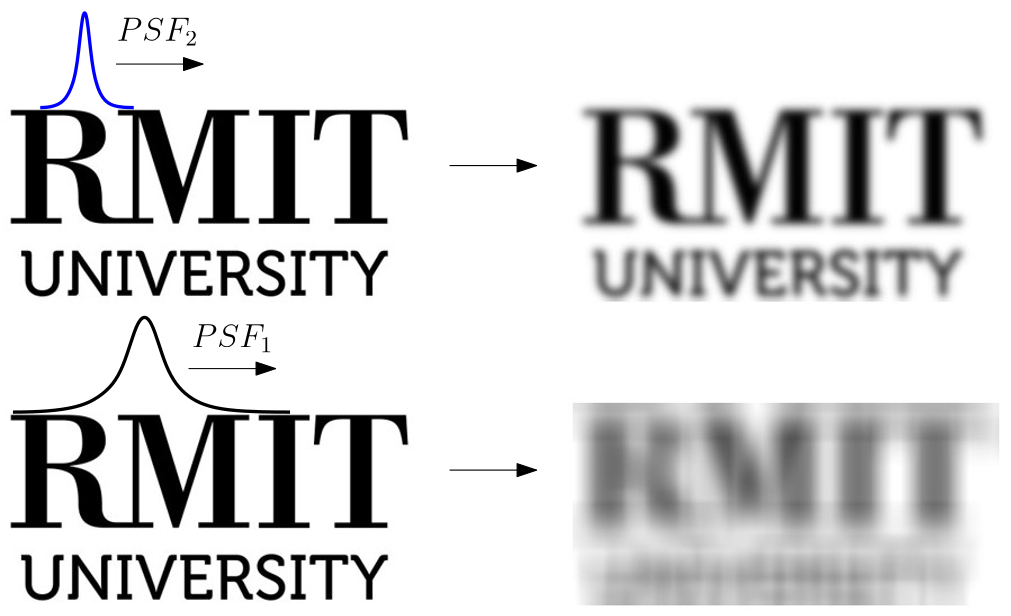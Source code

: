 <?xml version="1.0"?>
<!DOCTYPE ipe SYSTEM "ipe.dtd">
<ipe version="70218" creator="Ipe 7.2.26">
<info created="D:20231020194853" modified="D:20231021181625"/>
<bitmap id="1" width="898" height="547" BitsPerComponent="8" ColorSpace="DeviceRGB" Filter="DCTDecode" length="57709" encoding="base64">
/9j/4AAQSkZJRgABAQAAAQABAAD/4QBqRXhpZgAASUkqAAgAAAADABIBAwABAAAAAQAAADEB
AgARAAAAMgAAAGmHBAABAAAARAAAAAAAAABTaG90d2VsbCAwLjMwLjE0AAACAAKgCQABAAAA
ggMAAAOgCQABAAAAIwIAAAAAAAD/4Qn0aHR0cDovL25zLmFkb2JlLmNvbS94YXAvMS4wLwA8
P3hwYWNrZXQgYmVnaW49Iu+7vyIgaWQ9Ilc1TTBNcENlaGlIenJlU3pOVGN6a2M5ZCI/PiA8
eDp4bXBtZXRhIHhtbG5zOng9ImFkb2JlOm5zOm1ldGEvIiB4OnhtcHRrPSJYTVAgQ29yZSA0
LjQuMC1FeGl2MiI+IDxyZGY6UkRGIHhtbG5zOnJkZj0iaHR0cDovL3d3dy53My5vcmcvMTk5
OS8wMi8yMi1yZGYtc3ludGF4LW5zIyI+IDxyZGY6RGVzY3JpcHRpb24gcmRmOmFib3V0PSIi
IHhtbG5zOmV4aWY9Imh0dHA6Ly9ucy5hZG9iZS5jb20vZXhpZi8xLjAvIiB4bWxuczp0aWZm
PSJodHRwOi8vbnMuYWRvYmUuY29tL3RpZmYvMS4wLyIgZXhpZjpQaXhlbFhEaW1lbnNpb249
Ijg5OCIgZXhpZjpQaXhlbFlEaW1lbnNpb249IjU0NyIgdGlmZjpJbWFnZVdpZHRoPSI4OTgi
IHRpZmY6SW1hZ2VIZWlnaHQ9IjU0NyIgdGlmZjpPcmllbnRhdGlvbj0iMSIvPiA8L3JkZjpS
REY+IDwveDp4bXBtZXRhPiAgICAgICAgICAgICAgICAgICAgICAgICAgICAgICAgICAgICAg
ICAgICAgICAgICAgICAgICAgICAgICAgICAgICAgICAgICAgICAgICAgICAgICAgICAgICAg
ICAgICAgICAgICAgICAgICAgICAgICAgICAgICAgICAgICAgICAgICAgICAgICAgICAgICAg
ICAgICAgICAgICAgICAgICAgICAgICAgICAgICAgICAgICAgICAgICAgICAgICAgICAgICAg
ICAgICAgICAgICAgICAgICAgICAgICAgICAgICAgICAgICAgICAgICAgICAgICAgICAgICAg
ICAgICAgICAgICAgICAgICAgICAgICAgICAgICAgICAgICAgICAgICAgICAgICAgICAgICAg
ICAgICAgICAgICAgICAgICAgICAgICAgICAgICAgICAgICAgICAgICAgICAgICAgICAgICAg
ICAgICAgICAgICAgICAgICAgICAgICAgICAgICAgICAgICAgICAgICAgICAgICAgICAgICAg
ICAgICAgICAgICAgICAgICAgICAgICAgICAgICAgICAgICAgICAgICAgICAgICAgICAgICAg
ICAgICAgICAgICAgICAgICAgICAgICAgICAgICAgICAgICAgICAgICAgICAgICAgICAgICAg
ICAgICAgICAgICAgICAgICAgICAgICAgICAgICAgICAgICAgICAgICAgICAgICAgICAgICAg
ICAgICAgICAgICAgICAgICAgICAgICAgICAgICAgICAgICAgICAgICAgICAgICAgICAgICAg
ICAgICAgICAgICAgICAgICAgICAgICAgICAgICAgICAgICAgICAgICAgICAgICAgICAgICAg
ICAgICAgICAgICAgICAgICAgICAgICAgICAgICAgICAgICAgICAgICAgICAgICAgICAgICAg
ICAgICAgICAgICAgICAgICAgICAgICAgICAgICAgICAgICAgICAgICAgICAgICAgICAgICAg
ICAgICAgICAgICAgICAgICAgICAgICAgICAgICAgICAgICAgICAgICAgICAgICAgICAgICAg
ICAgICAgICAgICAgICAgICAgICAgICAgICAgICAgICAgICAgICAgICAgICAgICAgICAgICAg
ICAgICAgICAgICAgICAgICAgICAgICAgICAgICAgICAgICAgICAgICAgICAgICAgICAgICAg
ICAgICAgICAgICAgICAgICAgICAgICAgICAgICAgICAgICAgICAgICAgICAgICAgICAgICAg
ICAgICAgICAgICAgICAgICAgICAgICAgICAgICAgICAgICAgICAgICAgICAgICAgICAgICAg
ICAgICAgICAgICAgICAgICAgICAgICAgICAgICAgICAgICAgICAgICAgICAgICAgICAgICAg
ICAgICAgICAgICAgICAgICAgICAgICAgICAgICAgICAgICAgICAgICAgICAgICAgICAgICAg
ICAgICAgICAgICAgICAgICAgICAgICAgICAgICAgICAgICAgICAgICAgICAgICAgICAgICAg
ICAgICAgICAgICAgICAgICAgICAgICAgICAgICAgICAgICAgICAgICAgICAgICAgICAgICAg
ICAgICAgICAgICAgICAgICAgICAgICAgICAgICAgICAgICAgICAgICAgICAgICAgICAgICAg
ICAgICAgICAgICAgICAgICAgICAgICAgICAgICAgICAgICAgICAgICAgICAgICAgICAgICAg
ICAgICAgICAgICAgICAgICAgICAgICAgICAgICAgICAgICAgICAgICAgICAgICAgICAgICAg
ICAgICAgICAgICAgICAgICAgICAgICAgICAgICAgICAgICAgICAgICAgICAgICAgICAgICAg
ICAgICAgICAgICAgICAgICAgICAgICAgICAgICAgICAgICAgICAgICAgICAgICAgICAgICAg
ICAgICAgICAgICAgICAgICAgICAgICAgICAgICAgICAgICAgICAgICAgICAgICAgICAgICAg
ICAgICAgICAgICAgICAgICAgICAgICAgICAgICAgICAgICAgICAgICAgICAgICAgICAgICAg
ICAgICAgICAgICAgICAgICAgICAgICAgICAgICAgICAgICAgICAgICAgICAgICAgICAgICAg
ICAgICAgICAgICAgICAgICAgICAgICAgICAgICAgICAgICAgICAgICAgICAgICAgICAgICAg
ICAgICAgICAgICAgICAgICAgICAgICAgICAgICAgICAgICAgICAgICAgICAgICAgICAgICAg
ICAgICAgICAgICAgICAgICAgICAgICAgICAgICAgICAgICAgICAgICAgICAgICAgICAgICAg
ICAgICAgICAgICAgICAgICAgICAgICAgICAgICAgICAgICAgICAgICAgICAgICAgICAgICAg
ICAgICAgICAgICAgICAgICAgICAgICAgICAgICAgICAgICAgICAgICAgICAgICAgICAgICAg
ICAgICAgICAgICAgICAgICAgICAgICAgICAgICAgICAgICAgICAgICAgICAgICAgICAgICAg
ICAgICAgICAgICAgIDw/eHBhY2tldCBlbmQ9InciPz7/2wBDAAMCAgMCAgMDAwMEAwMEBQgF
BQQEBQoHBwYIDAoMDAsKCwsNDhIQDQ4RDgsLEBYQERMUFRUVDA8XGBYUGBIUFRT/2wBDAQME
BAUEBQkFBQkUDQsNFBQUFBQUFBQUFBQUFBQUFBQUFBQUFBQUFBQUFBQUFBQUFBQUFBQUFBQU
FBQUFBQUFBT/wAARCAIjA4IDASIAAhEBAxEB/8QAHwAAAQUBAQEBAQEAAAAAAAAAAAECAwQF
BgcICQoL/8QAtRAAAgEDAwIEAwUFBAQAAAF9AQIDAAQRBRIhMUEGE1FhByJxFDKBkaEII0Kx
wRVS0fAkM2JyggkKFhcYGRolJicoKSo0NTY3ODk6Q0RFRkdISUpTVFVWV1hZWmNkZWZnaGlq
c3R1dnd4eXqDhIWGh4iJipKTlJWWl5iZmqKjpKWmp6ipqrKztLW2t7i5usLDxMXGx8jJytLT
1NXW19jZ2uHi4+Tl5ufo6erx8vP09fb3+Pn6/8QAHwEAAwEBAQEBAQEBAQAAAAAAAAECAwQF
BgcICQoL/8QAtREAAgECBAQDBAcFBAQAAQJ3AAECAxEEBSExBhJBUQdhcRMiMoEIFEKRobHB
CSMzUvAVYnLRChYkNOEl8RcYGRomJygpKjU2Nzg5OkNERUZHSElKU1RVVldYWVpjZGVmZ2hp
anN0dXZ3eHl6goOEhYaHiImKkpOUlZaXmJmaoqOkpaanqKmqsrO0tba3uLm6wsPExcbHyMnK
0tPU1dbX2Nna4uPk5ebn6Onq8vP09fb3+Pn6/9oADAMBAAIRAxEAPwD9U6KKKACiiigAoooo
AKKKKACiiigAooooAKKKKACiiigAooooAKKKKACiiigAooooAKKKKACiiigAooooAKKKKACi
iigAooooAKKKKACiiigAooooAKKKKACiiigAooooAKKKKACiiigAooooAKKKKACiiigAoooo
AKKKKACiiigAooooAKKKKACiiigAooooAKKKKACiiigAooooAKKKKACiiigAooooAKKKKACi
iigAooooAKKKKACiiigAooooAKKKKACiiigAooooAKKKKACiiigAooooAKKKKACiiigAoooo
AKKKKACiiigAooooAKKKKACiiigAooooAKKKKACiiigAooooAKKKKACiiigAooooAKKKKACi
iigAooooAKKKKACiiigAooooAKKKKACiiigAooooAKKKKACiiigAooooAKKKKACiiigAoooo
AKKKKACiiigAooooAKKKKACiiigAooooAKKKKACiiigAooooAKKKKACiiigAooooAKKKKACi
iigAooooAKKKKACiiigAooooAKKKKACiiigAooooAKKKKACiiigAooooAKKKKACiiigAoooo
AKKKKACiiigAooooAKKKKACiiigAooooAKKKKACiiigAooooAKKKKACiiigAooooAKKKKACi
iigAooooAKKKKACiiigAooooAKKKKACiiigAooooAKKKKACiiigAooooAKKKKACiiigAoooo
AKKKKACiiigAooooAKKKKACiiigAooooAKKKKACiiigAooooAKKKKACiiigAooooAKKKKACi
iigAooooAKKKKACiiigAooooAKKKKACiiigAooooAKKKKACiiigAooooAKKKKACiiigAoooo
AKKKKACiiigAooooAKKKKACiiigAooooAKKKKACiiigAooooAKKKKACiiigAooooAKKKKACi
iigAooooAKKKKACiiigAooooAKKKKACiiigAooooAKKKKACiiigAooooAKKKKACiiigAoooo
AKKKKACiiigAooooAKKKKACiiigAooooAKKKKACiiigAooooAKKKKACiiigAooooAKKKKACi
iigAooooAKKKKACiiigAooooAKKKKACiiigAooooAKKKKACiiigAooooAKKKKACiiigAoooo
AKKKKACiiigAooooAKKKKACiiigAooooAKKKKACiiigAooooAKKKKACiiigAooooAKKKKACi
iigAooooAKKKKACiiigAooooAKKKKACiiigAooooAKKKKACiiigAooooAKKKKACiiigAoooo
AKKKKACiiigAooooAKKKKACiiigAooooAKKKKACiiigAooooAKKKKACiiigAooooAKKKKACi
iigAooooAKKKKACiiigAooooAKKKKACiiigAooooAKKKKACiiigAooooAKKKKACiiigAoooo
AKKKKACiiigAooooAKKKKACiiigAooooAKKKKACiiigAooooAKKKKACiiigAooooAKKSgEHp
QAtFFFABRRRQAUUUUAFFJmjNAC0UUUAFFFJnNAC0UUUAFFFITigBaKQHNLQAUUUUAFFITijO
aAFooooAKKKQkAZJwKAFopMijNAC0UmaM0ALRSZozQAtFJuH9KAQe9AC0UmaM5oAWikyPWjN
AC0UmaMg0ALRRSZoAWikJAozmgBaKKKACiiigAooooAKKKKACiiigAooooAKKKKACiiigAoo
pDxQAZoyKz9R1WOyUl2xiuauviJY27kNMv50AdrkDvRuHrXn7fFHTl6zr+dN/wCFq6Z/z8L+
dAHoW4etGR615+vxT01uk6n8aePibp7f8tl/OgDvcj1oyPWuD/4WXp//AD2X86VfiZp+f9ev
50Ad3nNLXH2/j+wnIxOp/Gtiz8RW119yVT+NAGxRUUVwkoyGFSEgDNABRketZupazFYITI2M
VzVx8RrGFyrTKCPegDt9w9aNw9a8/b4o6cvWdfzpp+KumD/l4X86APQsg96M1wEfxS01zgXC
n8a39K8U22pEeXIG/GgDoaKajhxkU6gAoopCQvJoAWk3Ad6xtV8RW+nKTJIFx71zU3xQ02Ns
GdR+NAHfbh60ZB7157/wtXTP+fhfzpw+KWmtwJ1P40Aegbh60ZHrXCw/EmxlbAmX8639P8Rw
Xq7lcMKANvI9aMiue1HxTbWOd8gArHk+Jdghx5y8e9AHc5HrRkeorgW+KWnL1uF/Ok/4Wnpu
f+PlfzoA7/I9aMiuCX4n6e54uF/OrVv8QbG4YBZlJ+tAHZ5oyPWudfxXbJFvaUAfWsib4l6f
C5UzqPxoA7nIoyPWuEX4m6e3SdT+NSD4i2Tf8th+dAHblgO9GR61wz/Eqwj6zr+dQn4pab/z
8L+dAHf5HrRkVwK/FHTmP/Hwn51MvxHsX6TD86AO4yKM1w7fEexX/lsPzqJvifp6nm4UfjQB
3uaWuP0/x9ZXzAJMrH6109rdrcplTQBZooooAKKKKAGt2Pp61+X/AO1D4j/batPj74yh+Glv
4mk8Dx3arpbWVjbSRGPykJ2syEn5i3Wv1BIJIpFGPagD8V/FfxX/AG/PA3hzUNf1+XxVpWja
fEZ7q8uNOtAkSDqx/d9K8YP/AAUi/aPBx/ws6+/8A7X/AONV+zP7dv8AyZ98Wv8AsAz/ANK/
nQY5oA+lh/wUi/aPP/NTr7/wDtf/AI1XsPgr4x/t7fEfwzZeIvDNz4o1nRL1S1ve2unWhjlA
JUkHy/UEV8EKcV/Qd/wTb/5Mr+Gn/XrP/wClMtAHwH/wln/BRP8A59PGH/gts/8A4isXX/jH
+394Qt3u9UtfHMVtGCXlXw9HKij1JSEgD3r9rjmkwaAPwa07/gqT+0n4buXhu/E9tdSRHEkG
o6RBkexAVSOtex/Dr/gtb440ueGHxt4F0bXrUcSTaTNJZT49cN5in6YH1r7J/b8/Yr8OftCf
C/Wte0nSLWz+Imk2sl5Y6hBGEkvdiljbykffDgEKT91sdATX4KscHBGCD0NAH9Dv7Nv7dnwp
/abZLHw9rD6X4l27m8P6wohujjr5fJWUD/YJI7gV9DhgwyDketfyyaVqt5ouo21/p91NY39t
IssFzbuUkidTkMrDkEetfvD/AME3/wBrm4/ae+E1xZ+IphJ448NsltqMvAN5EwPlXGB0J2lW
/wBpc9xQB9ct0r8mPiz4o/b0i+KXi+PwrbeK38NJq92umGDTrRo/somcRbSUJI2BeTX6zn5u
n0PFAGPagD8S/H/xv/bv+Fnhe68R+Lb3xPoOh2rIs19eafaLGhdgigny+7MB+NeSn/gpB+0g
Mf8AFzb7BOM/ZLX/AONV+q//AAVX4/Yi8bZ6fadO/wDS2GvyT8FfCVfGn7F3xA8Y20Ak1Dwl
4lsZJJAvzC1nhaKQfTf5J/CgDU/4eR/tH/8ARTr7/wAA7X/41Xq37K3/AAUe+MF5+0J4FsfH
njm41jwpqGpR2F9bT28CKFmzGrlkQEBWdW6/w18JnOBmpLW4ktJ0micxyxsHR16qQcgj6Hmg
D+qFf1p1eZfsz/E+P4zfATwL4yVw8uq6VDJc4Odtwq7Jl/CRHFem0AFFFFAHKfFXx3Z/C/4b
eJ/F2oMFs9E024v5M/xeXGWCj3JAA9yK/B+5/wCCkn7R1zcTSxfEi9iR3LCNLO22oCeAMxdB
kCv0d/4LBfFv/hB/2arXwnbTGO+8X6glsyqcE20OJZT9NwiX/gVfmr4d+Ea6Z+wj4y+JF1AB
PqfizT9HsZHX5hFFHM8pU9su6A/7lAE//DyP9o//AKKdff8AgHa//GqB/wAFIv2jz0+J19/4
B2v/AMar5pb/ADihTigD9C9O8d/8FC9W0+2vrOLxbc2lzEs0M0em2ZV0YBlYfJ0IIr6H/Yf1
79rzUPjrbw/GeDxDH4K/s+5LnUrO3ih88BfLyyKDnrivuf4Q/wDJJ/Bfb/iSWXT/AK4JXWMC
elAHjH7X+qfELR/2ffE918K4ryfx0v2f+z47CBZpmzPGJNqMCD8hevzS/wCFk/8ABQ3HGleM
R/3AoP8A43X7JlTkUbTxQB+EnxH/AG2f2v8A4Q6zDpPjTxJq/hrU5oRPHa6jplvG7RkkBgDH
0yD+Vcp/w8v/AGj/APoo9x/4A23/AMbr13/gs9/ycx4e/wCxch/9HTV8B0AfXPg39vv9qv4h
eJLPw/4a8ZajrWtXjFbextNOtnllIBYgDy/QE16z/wALJ/4KG4OdK8YEf9gK3P8A7TrwX/gm
1/yet8MvX7XcY/8AAWav6DcN0H50AfMH7AGvfGrXvhXr8/xyg1O28Sx6y8douqWiW0n2XyIS
CFUAY3mTnFflr48/4KR/tCWHjnxFbaf8QbiCxh1G4jt4hZWxCRiRgqgmPJwAOtfu7rM32LR7
6bp5du7/AJKTX8yfhjwtqnxa+Jtl4f0WL7Rquv6mILZCcAvLJgEnsBnJPoDQB9IeDf28/wBr
H4ia5Fo3hfxTrHiHVZfuWemaRDPKR67ViOB7nivpXwzoX/BRnxJbpM2ptpCuMhdTl06N8e6g
Ej6da+9/2Z/2ZvCX7MPw5sfDXhuyhN75atqWrNGBcahcY+aR26gZztXoowBXroXBNAH5beLP
Dn/BQjwZ4Z1XXtR8Z6Z/Z+m2sl3cGK4snZY0UsxCmLkgA18g/wDDy/8AaO4/4uNcf+ANt/8A
G6/cf9oX/kgvxF/7F6//APSd6/mZoA+nx/wUv/aOPX4j3H/gDbf/ABuvpP4GeK/27P2iPAVv
4y8H+N7KfQ55pbdJbtrOFy8bbW+QxZHNfmbX7tf8Ej/+TMND/wCwrf8A/o40AeD6z4N/4KMa
RbNLH4htNRP/ADzs7nTyx/BkWvnb4ofteftnfBbUFs/G+sa74alckRvfaTbrFLjrskEWx/8A
gJNfucc9q5v4g/D3w98UPCWoeGvFOk22t6JexmOW0uk3KfRlPVWGeGHIPTFAH4Of8PLf2jj1
+I9yP+3G2/8AjdfuB+zf4xvviF8BPh/4l1Sf7VqWq6Ja3dzOVCmSVowXbA4GTk8V+CH7ZP7O
Vz+y98dda8HGR7nRzi90m6k+9LaSElNx7spDIfdc9xX7b/sCagNT/Y4+FEoOdmjJB/37Zk/9
loA+gKKKKACiiigAooooAKKKKACiiigAooooAKKKKACiiigApsgyhxTqQ8igDzP4ktdLZSmH
dkA9K+UvGl/r1tcSspfbzX3PqekRX8ZV1zmvOvF/w5spbOZzEucHqKAPze8f/GrWfC7P5krr
j3ryub9rrUY5Sv2k5+tei/th+HYtKluPLXbgnpX59ancOmoMMnhqAPuvwb+0hqviC5SNJ2O7
0Jr3fQPEHiDU7ZHUyHPPeviT9mayGoa3bK43AsK/XL4QfDexutDt2aJSSo6j2oA+fZbzxGoz
iT9a5nXPGPiPSkZj5gx9a+8n+FGntHjyF6elcV42+Blhe2Uu2Fc4PagD4Euv2m9U8P3O2eZ0
we5xXoPgD9stZZ40luRnPdq8l/aj+EJ8OvcSwptxnGOK+J5vEl5oWpsFlYENxzQB+83wv+PN
l4miiAnUkj1r3Kx1OO/tg6OGyK/Dz9nj493djqdvFJcNjI6mv1g+BfxAHiTSLdi4bKigDf8A
ic92LWXyd2cdq+VPGGpa/ayzMN4AJr7ov9Hh1OHDoDmvOvGvw3sWsJnMS5we1AH5xeOfjZrP
h2R1aR1wfWvNrz9rDU7djm4YfjXpX7S3g+KHUZ0jQDk4wK+PfGXhOW1hdwpAxnpQB7xpv7Xu
oNdIGuWx/vV9j/s2fHyTxO8Kyzbi3qa/G03EtreY3EEGvsL9knxy9lq1shkxyKAP228P6gL2
zjcHORWuK82+E2uLqmiW7Bs5Ufyr0lTkCgBaoatdfZbZ3yBgZq/XGfEDVhp+kzsWAO00AfMH
7Rvxlk8NJOsUu0gdjXxB4l/at1G2u5MXDAZP8Vej/tK69JreqXESMW+avi34gaHJaLJIcjvQ
B7Yv7X2ol8faT/31XeeCP2hNW8SToiTOxJ7Gvz/+0Ot1tz3r62/ZS0tNS1W2Eg3AsKAPsrwl
rOv3/lPmTBxX0v8ADqTUDZr527O2pPhl8OLKTSbd/KX7oPSvWNM8MwWMYVEAFAHg3xQn1NEf
yN2favnLxZ4p1/SY5ZC0gAz619+6v4PttRX54wfwrwf43/DmytdDuHWIAhTQB+fvi39pnVND
unje4dcHua5y1/a61GaUKLls9PvV5Z+0da/2frlyqcYY4rxDQrh31JFLHBagD9GvAPxm1nxR
5flyu2evNe7+D9T12WVGcvj3rwn9jzwxBqotzIobOOor9EtE+HNlBpyOIlBA9PagDwT4gfES
98OaE7u7KwX1r5P1b9o7VbrWnhimc/Njg19J/tTWC2mnTRRccEcV8ofCv4WP4l8T7nj3Av6U
Aez+B/GfiHXERsyEH616hbf28bbcxkHFet/Cn4IWem6bAXgUHAPSvULrwBZQWbYiUYHpQB8B
/E74lav4Tidnkddo9a+fNU/a21G2uGQ3LDB/vV9JftjaHFYWdz5agYB7V+WXjG4ePVpgGI+a
gD7W8H/tP6lrd7HEtwxyfWvpnwX4g1rXbJJVZyCK/NT4DE3Ov2qscjcP51+xP7OvhS1u9Bti
6BsqOv0oA8z1yXX7WAsvmcCvE/G3xW17w7I5dpFANfpFqXwzsbu3I8leR6V8vftB/AaB9OuJ
YoQDg9FoA8S+Dv7Q19qetRQzTNycck1+iXwy11tX0qGRmySor8l/BnheTw343VMFQJMfrX6g
fAecyaDbZ/uigD2deRS01DlRTqACiiigAooooA8H/bu/5M8+LX/YBn/pX85561/Rh+3d/wAm
efFr/sAz/wBK/nPPWgA7V/Qf/wAE2v8Akyv4af8AXrP/AOlEtfz4dq/oP/4Jtf8AJlfw0/69
Z/8A0oloA+maKKKAGuMjv+FfzLfH7w3H4P8Ajh4+0SJFjhsNdvYI0UYCqJmCgewGBX9NLEDq
cV/Nr+13dR3v7UPxUnhIMb+JL4gjp/rmH9KAPJAcGvt3/gkH4yufD37XNvpMUjfZte0e7tJk
zwTGonU/h5JH/AjXxEqljgDJr7U/4JE+ErvxB+2Fp2pQxsbXRNJvb24fHygPH5CjPqWmHHsf
Q0Afuiue5zTqavT0p1AHyL/wVZ/5Mg8b/wDXzpv/AKWw18s/8Enfh9Z/Ff8AZq+Pfg6/UNba
40diSRnYXtpQrj3VsMPcCvqb/gqz/wAmQeN/+vnTf/S2GvBv+CIX/JO/ih/2FbPr/wBcXoA/
JrxDol34a1zUNIv4jBfWFxJazxnqsiMVYfmDWeK+uP8AgqN8I/8AhVv7W3iK7t4fK0vxPFHr
lsQON8nyzj6+akjfRxXyP0oA/ZH/AIIvfFgeIPg54q8B3E2648PaiLy3Qk5Fvcgk49hJG5Pu
/vX6LCvwa/4JWfFc/DT9rbRLCaby9P8AFNtLok4zwXfDwn6+ZGq/8DNfvIvfHSgB1I1LWR4u
8S2fg3wxq2vajIItP0y0lvLhz2SNC7fopoA/FT/grp8V2+IX7UKeF7SQz2XhKwjsFiTn/SZc
Sy498NEv/AK9+/bT+E6fBL/glv8AD7wf5Yju7LUdPlvMDG65lSaWYn/gbsPwFfHn7Lnhm9/a
z/bm0a81mM3Meqa7N4i1UHlRDG7XDIfYkLGPZhX6Q/8ABYr/AJNFi/7GKz/9AmoA/D00UelF
AH9Pfwh/5JP4L/7All/6ISutrkvhD/ySfwX/ANgSy/8ARCV1tABRRRQB+Kn/AAWf/wCTmfD/
AP2LkP8A6Omr4Cr79/4LP/8AJzPh/wD7FyH/ANHTV8BUAfTH/BNr/k9j4Y/9fdx/6SzV/Qf6
1/Ph/wAE2v8Ak9j4Y/8AX3cf+ks1f0H+tAHK/FfUv7H+F3jC/wB237Lo15Pn02wuc/pX4zf8
EgvhvH4x/arbW7iISW/hfSbi+UsOBO5WCP8AHEjsP92v2Y+LPhC6+IPwu8X+F7K6jsbzWtIu
9OhupkLpC80Lxq7KOSAWzgelfNX7BH7Cd9+x1c+MbvVPEtn4ku9dW2ije0tmhESRGQkHcxzk
uOn92gD7AU5paRc4560tAHn37Q3/ACQX4i/9i9f/APpO9fzMV/TP+0N/yQX4i/8AYvX/AP6T
vX8zFABX7tf8Ej/+TMND/wCwrf8A/o41+Etfu1/wSP8A+TMND/7Ct/8A+jjQB9nUhGaWigD8
xP8Agtr8OI7rwd8O/HUUIFzZXs2j3DqPvRyp5sefZWik/wC+zX0j/wAEvtS/tP8AYk+HxJy0
Bvbcg9tl5MB+mK7b9s39nCf9qf4I3fge01S30W9e9t7yC+uYTKkZjbkFQQeVLD8af+xr+z5q
X7MPwOsPAWp61b69PZ3dxcJeW0LRIUlfeF2kk5BJ70Ae40UUUAFFFFABRRRQAUUUUAFFFFAB
RRRQAUUUUAFFFFABRRRQAVg+KhjTZv8AdNb1YXiv/kGy/wC6aAPyx/bdGZLmvzZ1f/kIv9f6
1+k37bn+sua/NnV/+Qi/1/rQB9L/ALKX/Iftf94V+0PwUH/Egtv90fyr8Xv2Uv8AkPWv++K/
aL4Kf8i/a/7ooA9WUDA4qpqMCyW7ggYIq4Og+lQXrAQGgD4T/bH8PxSaXdPsHQ1+QPxHtBa6
1OBx85r9lv2wrpF0e6BIztNfjn8UXEmuXBX++aAIfhtqkllrMBViPmFfr3+xv4hlu9NtVZif
lFfkH8ONLku9ZgCgn5h296/Xj9jfQJrXTbUspHyigD7r05i9up74rG8ZD/iVzfQ1s6apS2QH
0xWN4y/5Bk3+6aAPzm/aDtRc+IJFIH3sV4N458BCfQXlEf8ACegr6G+N6B/FDA/89Kjn8Hrq
ng922bjsoA/LbxlpbadqcgwRhq9B+A/iU6Vr1rl9uGFP+O/hhtJ1mcBSPm9PevPPBWpHT9Wh
bJGGoA/dr9mHxeup6HaqXycCvp63ffEpr84v2MfHfnWlrEXz0HJr9D9FuRc2cbA5BFAGhK21
Ca8J+PniUWGkXChscH+Ve2anP5Ns7HpivjD9pzxX8ssCP1yODQB8t61bP4l16ZiCw3HtXiPx
20EabauNuOPSvqf4aeGjqRluGXd3rwz9qvTxaeauMUAfEc//AB/H619lfseDOsWv1FfGtx/x
/n/e/rX2X+x3/wAhi1+ooA/Yz4XAf2Hbf7orvh0FcD8Lv+QHbf7orvh0FACN9014z8eQD4fu
c/3T/KvZ2+6a8Z+PP/Iv3P8Aun+VAH4r/tRD/iobr/fNeBeHR/xM4/qP6179+1F/yMN3/vn+
deA+Hv8AkJR/X/GgD9Pv2IxhLX8K/Suw40cf7v8ASvzV/Yj+5a/h/Kv0v0mPzdLRfVf6UAfH
/wC01aPeySIATzjpWJ+zh4GVL9ZWj79xXv8A8S/hufEFwWCbuc9K0fhj8Ox4f2kxhe/SgD1T
Q7JLW0jCqBgCptVH+iP9DVm3j8uNQO1V9W/49X+lAH57ftrDNldfQ1+S3jX/AJDE3+8a/Wn9
tX/jxu/oa/Jbxr/yGJv940Aelfs9/wDIw2v+8P51+1P7NI/4p62/3BX4rfs+f8jDa/7w/nX7
U/s1f8i9bf7goA+iUXKGuD+JuhR6jpE4Khsqa72P7tZ2uWP2y1dcZyKAPza8YeDzp/jXzEjI
HmenvX2T8BgyaPApBGAK53xZ8IhqOrmcRZ+bPSvUPh54ZOiWcaEbcCgDv4+UFPpqDCgU6gAo
oooAKKKKAPB/27v+TPPi1/2AZ/6V/Oeetf0Yft3f8mefFr/sAz/0r+c89aAADINf0H/8E2uP
2K/hp/16z/8ApRLX8+SHGfSv1J/ZI/4KjfCv4Dfs9+EPAmv6F4rutX0iGSOebT7S2eBi0ruC
padT0YDlR0oA/VzI9aCQK+Am/wCC0nwT2/8AIs+OPbNhaYP/AJM1gav/AMFnvCmqTpYeCPhh
4m8Q6tcHZBb3ssMBc9vljMpP0GPrQB91/F/4n6P8G/hr4h8aa7cpb6bo9m9y5Y4MjAfJGvqz
vtUe5FfzPeJ9duvFviPVdbu+bvUruW8mI/56SOXbH4k196/HTQv2xf25b+zg1P4eajoPhSNx
NaaQAtlaI2OJJGmYNI+OhbgdgM1q/Cj/AIIuePNbnhuPiB4u0nwzZk5ez0sNe3RHoSQsan3B
agD88PD+gal4n1uz0jSLC41PU72VYLeztIzJLM5PCqo5Jr93/wDgnT+x3L+yz8Lri78QLG3j
vxHsm1MIQws4lB8u2B7ldxLEcEnHRQa9A/Zz/Yq+Fv7MVqJPCWhifXmTZNr+pkT3rjuFYgCN
T/dQLnvmvd0XaKAFFLRRQB8i/wDBVn/kyDxv/wBfOm/+lsNeD/8ABED/AJJ38UP+wrZ/+iXr
3j/gqz/yZB43/wCvnTf/AEthrwj/AIIgf8k7+KP/AGFbP/0S9AGx/wAFoPhGfEHwg8LfEC1h
3XPh7UPsN26jJFtcDAY+wkRB9ZK/HE1/S/8AtHfC6P40/A3xr4LdVaXV9Mmht93RZwu6Fvwd
VNfzS3drLZXMtvPG0U8TskkbDBVgcEEdiKAL/hTxJe+DvE+k69psph1HS7uK9tpAfuyxuHQ/
mBX9N/w48a2XxI8A+HvFOnMDY6zYQX0QBztWRA236jOPwr+XxTj+dfuX/wAEjfiz/wALA/ZZ
i8P3E2/UfCN/JpzKTz9nf97C30+d0/7Z0AfbZOK+OP8Agq18XR8M/wBk/VtLt5vK1PxXdR6N
CAcN5RzJOfp5aFP+2gr7GJGRX4x/8Fl/i1/wlHx10DwLaz77PwxpwmuEDcfabnDkH6RCL/vq
gD0r/gif8Is/8J78S7uH/nnoVg5X6SzsP/II/wC+q9u/4LF/8mixf9jFZf8AoE1e1fsKfCT/
AIUt+yz4E0CaHydRnsl1O/U9RPcfvWU+6hlT/gNeLf8ABYv/AJNFi/7GKy/9AmoA/Dz0oo9K
KAP6e/hD/wAkn8F/9gSy/wDRCV1tcl8If+ST+C/+wJZf+iErraACiiigD8VP+Cz/APycz4f/
AOxch/8AR01fAVffv/BZ/wD5OZ8P/wDYuQ/+jpq+AqAPpj/gm1/yex8Mf+vu4/8ASWav6D/W
v58P+CbX/J7Hwx/6+7j/ANJZq/oP9aAFooooAKKKKAPPv2hv+SC/EX/sXr//ANJ3r+Ziv6Z/
2hv+SC/EX/sXr/8A9J3r+ZigAr92v+CR/wDyZhof/YVv/wD0ca/CWv3a/wCCR/8AyZhof/YV
v/8A0caAPs6iiigAooooAKKKKACiiigAooooAKKKKACiiigAooooAKKKKACiiigAooooAKwv
Ff8AyDZf901u1heK/wDkGy/7poA/LH9tz/WXNfmzq/8AyEX/AN7+tfpN+25/rLmvzY1g41Fz
/tUAfSv7Ksqpr1qSf4hX7M/BbU4l0C2G5fujv7V+GXwH8QvpeqQOv8Jr9Gvh78dbjTNIhUMQ
Ao70AfoMdYgVQS6/nWD4k8YWtjaSMZQMA96+M9V/aims0IMhXA9a858T/tRzamjxCc88daAL
H7XnxHS/guYYn3HkcGvzf1fw3d+INacpGXDP6V9farBJ8Rb0l33h27mvUPhf+y7aXs0crxI2
TnpQB89fs8/s/wB3f6hbSyW5HIPK1+rXwM+HY8N6TbqU2kKO1Vvhh8DrHw7BGywKCB2Fe46d
p0dlEqou0CgC1FH5agelc94y/wCQZN/umulrmvGX/IMn/wB00Afnt8av+Rrb/f8A616j8P8A
Q11PwkVKhspXl/xp/wCRsb/rp/WvffgZZC68OqpGcrQB+dP7W/gVrDULiQR4GT296+M491lq
A7YNfq3+2T4BEttcyiPsTwK/Lbxfp50/VpVIxhiP1oA+0/2O/HP2TULWMvjkDrX66fDbWF1H
RoHyDlR39q/BX9nPxU2la9bfPgbx3r9mv2dvFi6l4ftvnDfKO9AHr3jfVBY6ZM+cYU96/PX4
1642t+JWgUlgXxX2P8bfEq2OiTfMASp718M2Ub+JvG/dx5n9aAPcfhL4SFv4cMrJjKdcV8ff
tkRCG7nHbJr9HfCugDTvBw+XH7uvzn/bSGL64+p/nQB8E3H/AB/n/e/rX2V+x3/yGLX6ivjW
4/4/z/vf1r7K/Y7/AOQxa/UUAfsZ8Lv+QHbf7orvh0FcD8Lv+QHbf7orvh0FAA33TXjPx5/5
F+5/3T/KvZm+6a8Z+PP/ACL9z/un+VAH4sftRf8AIw3f++f514D4e/5CUf1/xr379qL/AJGG
7/3z/OvAfD3/ACEo/r/jQB+n/wCxH9y1/D+Vfpp4dGbGL6CvzL/Yi+5a/h/Kv018O/8AHjF9
BQBdmsI5mJKg0+CzSHGABViigAqjqv8Ax6v+NXqo6r/x6v8AjQB+e37av/Hjd/Q1+S3jX/kM
Tf7xr9af21f+PG7+hr8lvGv/ACGJv940Aelfs+f8jDa/7w/nX7U/s1f8i9bf7gr8Vv2fP+Rh
tf8AeH86/an9mr/kXrb/AHBQB9FR/dpzDcMU2P7tPoApy6dHI2SoP1qaG3SEcDFTUUAFFFFA
BRRRQAUUUUAeD/t3f8mefFr/ALAM/wDSv5zz1r+jD9u7/kzz4tf9gGf+lfznnrQAq8da/Z39
h/8AYk+CXxW/ZU8CeI/FHgKy1XXdQtpWur95pkeRhPIoPyuB0AHSvxh7V/Qf/wAE2v8Akyv4
af8AXrP/AOlEtAHAeNv+CRPwE8UW8o0uz1vwrdNkrPpuos4B7fJMHGPoBXxR+0X/AMEj/iJ8
JdOu9e8C6mnxA0a2UyyWsMJg1KJB1IiyVlwP7h3HH3a/a+mv2/woA/md8B/H34mfCS5H/CLe
N/EHh4xMVNvb3sixAjqGiJKk+xWvtj9n7/gsh408M3dtp3xV0iDxZpGQj6rpyLb30Q/vFBiO
XHphT7155/wVj+A9n8JP2jI9f0i0Sz0jxjanUvKiXEaXattuAPqSjn3kNfE68A84NAH9Onwm
+L3hP43eCrPxX4N1mDWtFuhhZYch4nH3o5EPzI47qQD07EE9kGDdK/n1/YE/as1H9mf416a1
zdyHwTrs8djrlmTlAjHatwF/vRk5yOSu4d6/oHgkWaJZEYOjgMrK2QR2IPpQBJRRRQB8i/8A
BVn/AJMg8b/9fOm/+lsNeEf8EQP+Sd/FH/sK2f8A6Jevd/8Agqz/AMmQeN/+vnTf/S2GvCP+
CIH/ACTv4o/9hWz/APRL0Afpe34/hX893/BRX4S/8Kh/a08bWMEPk6dq041uzAGF2XGXYD2E
nmL+Ff0JEZr8xP8Agtd8JPt3hfwL8SLaHMthPJot5IB1ikzJDn2Vlk/GQ0AfkoDivvz/AII3
/FceEf2h9W8G3E+y08VaawhRjgG5t8yL+Pl+aK+AiMV2/wAD/iLcfCP4veEPGVsxWTRdTgvG
x3jVx5i/im5fxoA/pl1PULfS9Our26lENrbRPNLIxwERQWZifYA/lX8/3w/sbn9tD9vG0muY
2ntvE3iR9QuVIOFsY2MhU56AQxhf8iv1f/4KJ/GuD4e/sbeJdU027xceJrePSbCVCMstyvzs
P+2PmH8a+Ov+CKnwk/tLxn43+I9zBuTS7VNHspGHSWUh5SPcIiD6OfWgD9cIkWNAijCqAAK+
Hf8AgsX/AMmixf8AYxWX/oE1fcijFfDf/BYv/k0WL/sYrL/0CagD8PPSij0ooA/p7+EP/JJ/
Bf8A2BLL/wBEJXW1yXwh/wCST+C/+wJZf+iErraACiiigD8VP+Cz/wDycz4f/wCxch/9HTV8
BV9+/wDBZ/8A5OZ8P/8AYuQ/+jpq+AqAPpj/AIJtf8nsfDH/AK+7j/0lmr+g/wBa/nw/4Jtf
8nsfDH/r7uP/AElmr+g/1oAWiiigAooooA8+/aG/5IL8Rf8AsXr/AP8ASd6/mYr+mf8AaG/5
IL8Rf+xev/8A0nev5mKACv3a/wCCR/8AyZhof/YVv/8A0ca/CWv3a/4JH/8AJmGh/wDYVv8A
/wBHGgD7OooooAKKKKACiiigAooooAKKKKACiiigAooooAKKKKACiiigAooooAKKKKACsLxX
/wAg2X/dNbtYXiv/AJBsv+6aAPyx/bc/1lzX5sawM6g/+9X6T/tuf6y5r82dX/5CL/X+tAHt
f7Pvhsaxq8CYzkiv0q+H/wABBqeiQsEySo7e1fAH7KihteteP4hX7OfBe0jbw/bZUH5R/KgD
5R8cfsy3LQSNEjZx2FfKfxP+FmqeEpZJCrhVOea/aC/8P293EQ0anNfMn7RfwntL3SLmRYFz
g9KAPy78N/FeTwxqCpMdu096+w/gZ+0pZzvBE8q5PvXwT8dfDb+HNcuAg2gMcYrjvAXxCu9D
1KMrMygN60Af0KfD3x3aa/ZxPFIp3DPWvRY3DoCDmvzd/ZK+NcmpR20MsxboOa/Qrw3qQ1Cy
jcNnIBoA265rxl/yDJ/9010tc14y/wCQZP8A7poA/Pf40/8AI2H/AK6f1r6O/Z2TzNHiHYiv
nH40f8jYf+ulfSX7NwzpUA9qAMn9p3wYNU0C4bZn5D2r8bfjl4ZbSteuBsKjca/fL4r6CNU0
CZSgbKGvx6/a28EHT9XupBHgbj2oA+Z/hxqraZrMLBsYb+tfrR+yT4+Euj26NJyFHWvx3spT
Y6kp5BB/rX3J+zD8TP7Kto1aXHA6mgD7T/aG8ZiSweNHySOxrzL4CeHTquvLOy5y+cmuR8fe
Mz4lu441ffk44NfRv7M/hIR28MzL1A7UAe73umiy8LFQMYSvyw/bT/4/rn/eNfrR4uhEOgSj
/ZP8q/Jf9tP/AI/7n/eNAHwPcf8AH+f97+tfZX7Hf/IYtfqK+Nbj/j/P+9/Wvsr9jv8A5DFr
9RQB+xnwu/5Adt/uiu+HQVwPwu/5Adt/uiu+HQUADfdNeM/Hn/kX7n/dP8q9mb7prxn48/8A
Iv3P+6f5UAfix+1F/wAjDd/75/nXgPh7/kJR/X/Gvfv2ov8AkYbv/fP868B8Pf8AISj+v+NA
H6f/ALEX3LX8P5V+mvh3/jxi+gr8yv2IvuWv4fyr9NfDv/HjF9BQBsUUUUAFUdV/49X/ABq9
VHVf+PV/xoA/Pb9tX/jxu/oa/Jbxr/yGJv8AeNfrT+2r/wAeN39DX5LeNf8AkMTf7xoA9K/Z
8/5GG1/3h/Ov2p/Zq/5F62/3BX4rfs+f8jDa/wC8P51+1P7NX/IvW3+4KAPoqP7tPpkf3afQ
AUUUUAFFFFABRRRQAUUUUAeD/t3f8mefFr/sAz/0r+c89a/ow/bu/wCTPPi1/wBgGf8ApX85
560AHav6D/8Agm1/yZX8NP8Ar1n/APSiWv58O1f0H/8ABNr/AJMr+Gn/AF6z/wDpRLQB9M0j
AkcUtFAH50f8FrPCCal8EPBHiIR7p9K11rYv6RTwsW/NoY6/G8nNfut/wV0s1uf2NdWlIGbf
V7CQH0zIU/8AZq/Cg0AKvfnFf0bfsRfEGb4n/so/DTX7mQzXb6SlpcSN1aW3Zrdyfq0RP41/
OQOvvX7rf8EitVfUf2NtLgZiy2OsX9suewLiT+choA+0qKKKAPkX/gqz/wAmQeN/+vnTf/S2
GvCP+CIH/JO/ij/2FbP/ANEvXu//AAVZ/wCTIPG//Xzpv/pbDXhH/BED/knfxR/7Ctn/AOiX
oA/TGvGP2x/hMvxs/Zp8e+FViEt7Npz3NjxyLmH97EB9WQL9GNez01wDgEZH0oA/lblUo7Kw
2sDggjGPakXvXuX7bfwjb4K/tQ+PfDUcPlWB1Br6wAHBtrgCaMD/AHQ+z6qa8Mxg0AfSv7RP
7Uk/xl/Z5+CHgTz3ebwjp80WpB8/vJlYQ25z32wKvPq7V+vH/BOP4R/8Kg/ZK8G2c8Pk6nrM
ba3e5GCZLjDID7rEIl/4DX4b/s8fC6b40/G/wV4KhUlNX1SGCdgPuQbt0rfggY/hX9LWn2cG
nWUFpbRCC2gjWKKNeiIowoHsABQBZr4a/wCCxf8AyaLF/wBjFZf+gTV9y18Nf8Fi/wDk0WL/
ALGKy/8AQJqAPw89KKPSigD+nv4Q/wDJJ/Bf/YEsv/RCV1tcl8If+ST+C/8AsCWX/ohK62gA
ooooA/FT/gs//wAnM+H/APsXIf8A0dNXwFX37/wWf/5OZ8P/APYuQ/8Ao6avgKgD6Y/4Jtf8
nsfDH/r7uP8A0lmr+g/1r+fD/gm1/wAnsfDH/r7uP/SWav6D/WgBaKKKACiiigDz79ob/kgv
xF/7F6//APSd6/mYr+mf9ob/AJIL8Rf+xev/AP0nev5mKACv3a/4JH/8mYaH/wBhW/8A/Rxr
8Ja/dr/gkf8A8mYaH/2Fb/8A9HGgD7OooooAKKKKACiiigAooooAKKKKACiiigAooooAKKKK
ACiiigAooooAKKKKACsLxX/yDZf901u1heK/+QbL/umgD8sf23P9Zc1+bOr/APIRf6/1r9Jv
23P9Zc1+bOr/APIRf6/1oA+l/wBlL/kPWv8Aviv2i+Cn/IAtf90V+Lv7KX/Ietf98V+0XwU/
5AFr/uigD1bHy/hXnXxX05bvQ7gEA5U/yr0UdPwrkvH8Qk0icf7JoA/Fr9r7QltdYumCgfMe
1fHO8wXmQeh/rX3t+2lZCPUbo4xya+CL35bxuOhoA+wv2SfF0trrFtHvIGR3r9jvhHqpvtCt
2LZOwV+GX7Mt40PiC1Gf4hX7T/s/3Rl8PW3P8AoA9wByK5vxl/yDJ/8AdNdGnSuc8Zf8gyf/
AHTQB+e/xo/5Gw/9dK+k/wBm3/kF2/0r5s+NH/I2H/rpX0l+zd/yCoPpQB75r9iLvTHQjOVx
X5qftoeAAUuZVj9T0r9P5IvMtiK+Sv2rvBQ1LRrphHnj0oA/DrxLZNp+qSqRjDV2vw68cS6M
6qrle3Wj4z+Hm0rXLkbcYY/zrgvD0ckl8ir1zQB9yfBu/l8YaxbliX+YV+ofwR8Orp2i2524
OB1Ffnf+xt4Le6ntZXTI4PSv1N8E6WLDTIUC4wooAi8dDbo04/2K/I/9tL/j+uf94/zr9cvH
v/IHn/3TX5G/tpf8f1z/ALx/nQB8EXH/AB/n/e/rX2V+x3/yGLX6ivjW4/4/z/vf1r7K/Y7/
AOQxa/UUAfsZ8Lv+QHbf7orvh0FcD8Lv+QHbf7orvh0FAA33TXjPx5/5F+5/3T/KvZm+6a8Z
+PP/ACL9z/un+VAH4sftRf8AIw3f++f514D4e/5CUf1/xr379qL/AJGG7/3z/OvAfD3/ACEo
/r/jQB+n/wCxF9y1/D+Vfpr4d/48YvoK/Mr9iL7lr+H8q/TXw7/x4xfQUAbFFFFABVHVf+PV
/wAavVR1X/j1f8aAPz2/bV/48bv6GvyW8a/8hib/AHjX60/tq/8AHjd/Q1+S3jX/AJDE3+8a
APSv2fP+Rhtf94fzr9qf2av+Retv9wV+K37Pn/Iw2v8AvD+dftT+zV/yL1t/uCgD6Kj+7T6Z
H92n0AFFFFABRRRQAUUUUAFFFICD0OaAPCP27v8Akzz4tf8AYBn/AKV/Oeetf0Yft3H/AIw9
+LX/AGAZ/wClfznkEUAHav6D/wDgm1/yZX8NP+vWf/0olr+fADIr+g//AIJtf8mV/DQf9Os3
/pRLQB9M0UhIGPegHNAHyR/wVS0mbVv2LPGBiUt9lubK5fA6KtwmT+tfggwwcV/Th8bfhra/
GP4SeLfBN44jh13TZrJZSM+XIyny3/4C4Vvwr+avxz4L1j4eeL9X8M69ZPp+saVcva3VtICC
jqcHr1B6g9wQaAMIDNft9/wRwnRv2SbuMOCyeJbwFc8jMUB/rX4hD5Tz9a/Rv/gkP+1Nonw0
8Sa38MPFN/Fplj4hnS70q8uXCxLdgBGhZjwC67dpPGUI6kAgH7F5paarAjPanUAfIv8AwVZ/
5Mg8b/8AXzpv/pbDXhH/AARA/wCSd/FH/sK2f/ol693/AOCrPP7EPjcDk/adO/8AS2GvCP8A
giB/yTv4o/8AYUs//RL0AfpjSEZxQSB1o60AflD/AMFr/hGbfU/AfxKtYBtnSTQr6RR/EuZY
M/UGYf8AAa/LcjpX9D3/AAUA+Ev/AAuP9lDx1pMMHn6jYWp1eyUDJ823/eYHuUDr/wACr+eM
jI9fwoA/RL/gi/8ACI+JPjJ4o8fXUO608N2As7Z2HBubgkEj3WNHz/viv2SXPevkX/glt8JD
8L/2SvD15cQiLUvFEr65PkYYxyYWD8PKRGH+9X11QAtfDX/BYv8A5NFi/wCxisv/AECavuSv
hv8A4LF/8mixf9jFZf8AoE1AH4eelFBGMUYzQB/T38If+ST+C/8AsCWX/ohK62uR+EP/ACSf
wX/2BLL/ANEJXWkgDk4FAC0UmRQTigD8Vf8Ags//AMnM+H/+xch/9HTV8BV9+/8ABZ//AJOZ
8P8A/YuQ/wDo6avgKgD6Y/4Jtf8AJ7Hwx/6+7j/0lmr+g/1r+fD/AIJtf8nr/DH/AK+7j/0l
mr+g/IHPagBaKQHNLQAUUhOKWgDz79ob/kgvxF/7F6//APSd6/mYr+mb9oYgfAX4i54/4p6/
/wDSd6/mZoAK/dr/AIJH/wDJmGh/9hW//wDRxr8JQM1+7X/BI/8A5Mx0T/sK3/8A6ONAH2dR
SE4ooAWiiigAooooAKKKKACiiigAooooAKKKKACiiigAooooAKKKKACiikJxQAZrD8Vkf2bK
Mj7pq5qGrRWSEu2K4Hxd4+sksplMq5we9AH5x/tuH95c1+bOr/8AIRf6/wBa/Q39sfXotRku
fLYNkmvz11SBzqD8E/NQB9Kfspf8h61/3xX7Q/BQ/wDEgtf90fyr8U/2Yr1bLXLYvlRuFfr5
8G/HlnDodsjSjO0d6APoccj8K5zxnCZdLnA/u1NpXiWDUAPLcNVvV4Bd2UgHIIoA/I/9tfSH
F1dNtPU1+dmrxmO9cHg5r9iP2v8A4XSapbXUkcWcgnpmvyv+IXga60jVJg0LAAntQB2P7O92
IfEFqSRjeK/af9nC+jm8PWw3AnYO9fhX8MtTk0LWYWYFdrDtX6nfsxfG+2g022ilmCnaByaA
P0KiIK9a53xkf+JZP/umuW0r4r6fc26H7QpyM/eqh4t+JFhJpsoEqnIPegD4v+NB/wCKsP8A
10/rX0l+zcf+JVB9K+Tvi94mgufE+5XyN/8AWvoT9nrxtaWmnQq8gUgetAH2HEA0QHtXlXxo
8Orquh3I25JU9q6/R/GFtfhQkgJ+tTeJ7VdS0yQYzlaAPw6/as8FNp2s3TCMr8x7V4N8OtAa
/wBfhTaT8+OlfoP+2T8PC01zIkWevavmT4H/AA/kuPFkYMZI8z0oA/Qn9j/wKLLTLVzFjgc1
9xadCIbdB04rxP4AeFxpOg22UC4Ufyr2C/1iLTYsuwXAoAyvHpH9k3A/2TX5H/tp/wDH9c/7
xr9PvHvxAsv7OnQyjOCOtflb+1/rEepX1yY23cmgD4auP+P8/wC9/Wvsr9jv/kMWv1FfHM8D
G+Jwcbq+tv2TtTTT9WtjIdo3CgD9nfhd/wAgO3GR90V3y9BXh3ww+INkmkW6eaudo716pp3i
OC8QFXB/GgDdb7prxj48n/in7nn+E16Pqfii3skO+QLXhXxx8dWc+hXKrKCdpoA/Ib9qE58Q
3f8Avn+deBeHv+QnH9a91/aSuhe67dMmW+Y14ZoUTJqSEqfvUAfp7+xHwtr+H8q/TXw7/wAe
Mf0Fflf+xt4ih01bbzGC9OtfpF4W8d2c9rEolXOB3oA9GoqjYajHeKCjbgau5oAWqGqkC1f6
Glv9Sjs0LO2K4/XfHllBBIplAOPWgD4m/bVI+xXfPY1+S3jb/kMS/wC8a/Un9sLxPBqFnc+W
wbIPevy48YRtJq0xCk/NQB6P+z5/yMNr/vD+dftV+zV/yL1t/uCvxR+BEhtddti4x8w6/Wv2
D/Z28bWlpoNsHkCnYO9AH1rEcrT65XS/GNpe4CSBifeulgnWZAQetAEtFFFABRRRQAUUUUAN
bHGa/Lv9qPx1+2ppnx/8Z2vw20/xTL4Iiu1XTHstJimhMflpna5Qk/Nu71+ojAnGPzoUEelA
H4m+NtU/bz+IvhLVfDPiHw/4y1HRNUga2u7VtFiUSxt1XKoCPwNfPzfsOfH4/wDNI/FP/gva
v6NKKAP5y1/Yc+PwP/JJPFX/AIL2r3r4ezft2/Crwdpvhbwt4c8ZaXoOnI0draLo0biNSxYj
LIT1Y96/bqigD8p/2fvHv7cN/wDGzwVb+OtP8Vx+D5dTiTVGutHiiiFvn59zCMEDHfNfquvU
mhgT2zSgYzQAjZxxzXyp+2J/wT68FftXoNZMx8L+OYYhHFrVrGHW4UfdjuI+N6jswIYe4+Wv
q2igD8I/iJ/wSc+P/gu6k/snQ9P8Y2ak7bjR9QiRiPUxzFGB9hmvMpP2DP2g4JGRvhP4jLDj
KQBl/MEiv6KDQB7UAfiF4F0n9vT4b6XDpmhaf8QINPhXbHbXMYuEQAYAHmbiABxgcYArp/8A
hM/+Ch4/5cPGX/grt/8A4iv2XooA/ED4maJ+3R8YvBt74U8YeG/F2s6BeNG09nJp0Kq5R1dD
lVB4ZQetYnwd+GP7Z/wAsNSsvAPg7xZ4etdRlSa6jhsI3EjqCFPzg44J6etfu1RQB+NH/Caf
8FDhy1h4yAH/AFDLcf8AstfsRoLXLaJYG83C8NvGZ9wwfM2jdn3zmrrAnpSqCBzQAyeJJ4mj
kUPG4Ksrcgg9Qa/CHxt/wTh+K8X7QupeHdJ8D6tL4Ll1/wCz22txwj7PHZPN8shbPRUbn6V+
8DAmkC8emPSgCj4e0W08N6Fp2kWEaxWNhbR2tvGowFjRQqgfgBV9+lCjHbFDDNAH4++KPGP/
AAUBj8S6smmWHi86et5MLcx6ZAV8vedmCV6YxXnXxX8I/twfHDwqPDnjfwv4u13RROl0LWXT
4UHmqCFbKqDxuPfvX7jrnuMU6gD+dE/sIftBH/mkviX/AMBf/r0L+wh+0EM/8Wl8S/8AgL/9
ev6LqKAPxf0zxD/wUF0XTLPT7HSvGMFnaQpbwRLpkGEjRQqgZXsAK+if2HvEf7XOp/Ha3g+M
tp4ih8FnTrku2p2UMMPn4Xy8sq5znNfovTXBI4oA8Y/a/wBc+IXh79nzxNf/AAsgvLnx1H9n
/s+KwtRczNmeMSbYyDn5C/avzSHxq/4KEE5/sHxj/wCEpF/8Zr9lNvShRjOQMUAfgF8aPhF+
1f8AtBeJbbX/AB18OfGOtarb2wtI5/7AaHbEGLBcIgHVj2rz/wD4Yr+PX/RIfGP/AIKJv/ia
/o+xRigD+ej4afs5/tM/CPxrpvi3wt8L/GOma9prM9rdDQ5JPLZkZD8rKQflZhyO9fQX/C6v
+ChGedC8Zf8AhKxfy8mv2VxSMuRx/hQB8w/8E/fFPxn8WfCzX7r432mp2fiSPWXis01TT1s5
Da+REQQgVQV3mTnHrX1BTVBGadQA1jgdcV+WX7Q/xT/be0n44eNrPwFo/iefwbBqcyaTJaeH
opomtwfkKuYyWGO+a/U1gT0OKFXA9BQB+MGv/Eb9v7xToOpaNqfhzxfcadqFtJaXMX/CNRLv
idSrrkRAjIJHBr5lP7Evx8P/ADSLxd/4K5f8K/o6xRigD+cVf2Jfj4P+aQ+Lv/BXL/hXu3wl
k/bg+BvgyDwp4L8H+L9H0KGWSdLUeHklw7nLHc8ZPJ96/cTFGKAPxuHxj/4KF5+bQ/FwHfPh
mEf+0q/YDw5LdTaBpsl8HW+e2iacSLtYSbRuyOxzmtAj0oUYzxigB1FFFABRRRQAUUUUAFFF
FABRRRQAUUUUAFFFFABRRRQAUUUUAFNk+4adSEZoA80+JL3K2cvkZyAcYr5P8aya9NcSonmE
E9hX3RqmjxahGQ65zXJXnwzsLlyzQgn6UAfl18R/hLrXipn8yJ23DuK8iuP2UdTllLm3bk/3
a/ZZ/hJprHmBfxFM/wCFP6X/AM+yfkKAPyb8D/s+av4euY5Egddp7CvpDwdZ+INKSGMCQAY9
a+1l+EOmL0t0/KrEXwr0+NgfIUfhQB578J5tRcRfaN34175ZqZLYBu4xWPpHhS30zHloFxXQ
xoEUAUAecfEf4fQeJrKVHiDFge1fDfxj/ZFGpXE8kNsMnPRa/SuSJZBgisfUPDVtfA+ZGDmg
D8YNT/ZH1DT7stFbtwf7tdp4J+FXiDw0yCNJVC+lfqRefDDTbliTAvPtVP8A4VJpoPEC/lQB
8S6UniS2hVSJeBjnNT348RXMBQiTBHpX2r/wqrT/APngv5Up+FenEf6hfyoA/NfxF8M9b1S9
85o3J3Z6V2Pgvw7r2iIiKsgx7V96n4T6cesCflTo/hTp6EbYF/KgDxX4Vy6sZoxPvxnvX0np
0TT6cobk7e9UNK8EWumsCkYGD6V00Nusce0DFAHy9+0F8KT4nt5dsW4kHoK8U+E37Pb6P4hW
Z4MDd6V9/alokN+uJFBqhY+ErWzl3rGoOc9KAKvg/RhpelxxhcYAxXH/ABQkvBayeRu79K9Y
igWNAF4rN1XQotQQh1BzQB8H+MY9eupJUXzCCT2r51+IXwT1nxRJI0kLsWz1Ffqjc/DGwnck
wqT9Kqn4S6axOYEx9KAPxpb9k7UjLu+zN1/u16B4C+A2r+GZ45Ehddv+zX6qf8Kf0s/8uyfl
Th8I9NU8W6/lQB8a+ELXX7Awx4kAAHY19L/DqTUGs187cDt713cPwvsIWBEKj8K6LTfDMFjG
FRAMCgDwf4n3WpojCDdx6V82+M7LX9WikiKyEEEdDX6A6t4NttRB3oDmufk+E+nSk5hX8qAP
yL8a/s86v4gupJHt3bcc/drlrT9lXU7ecP8AZWBB/u1+yzfB3Sz1t0P/AAEUz/hTWldrZP8A
vkUAfmp8N/hlrfhQJ5cTrgDoK+i/A1zrsdzEsnmAAivqVPhBpq4xAgx7VdsvhlY2sissKgj2
oAT4eSXLWUfnZyQK7/PyfhVHTdJjsIwqKAB6Vo4GMUAeffEOW4Syl8rOcGvlPxnd6611Kqby
Ce1fbepaSl/GVdQQfWuSvfhpY3UhZoVJPtQB+avxI+H+ueKY3V43YMO4rwnUP2V9Uu7hnNsx
yc/dr9k2+EemueYE/Ko/+FN6Uetuh/4DQB+RHhT9m3VtFu0kFu6lT/dr6O8FaPr+h28cSrIA
ox0NfdQ+DulqeLeMf8BqVPhPpyEYhX8qAPD/AIYXertdR+fvxkda+ofDrO1ohfO4jvWNpXgS
z05wUjUEe1dZbWywIABjFAE9FFFABRRRQAUUUUAFFFISBQAtFed/ED9of4Z/CrXI9G8YeOdE
8N6rJAtylpqN4sUjRMWVXAPYlHGf9k1u+Avid4S+Kekvqng/xJpnibT0k8p7jS7pJ1jfGdrb
Sdpxzg4oA6eikBzSO6xqWYhVHJJ6CgB1FeO6h+2L8DtLvZrS5+K3hSO4hcxug1SJsMOoyCQf
wr1m01G2v7CG9tp0ntJolmjnQ5R0IyGB9CCDQBZorzbwd+0j8LfiF4lXw94a8faDreuMHK6f
Z3qPM2wZfCg5OADmvSAQwyDkUALRSEgda4H4gfH/AOG3wq1CCw8X+OdB8OX88fmx2uoX0ccr
J2bYTnbwecYOKAO/ork/h98WPB3xX0q61Pwd4l03xLp9rL5E1zptwsqRybQ20kdDtYH6EVws
37ZvwLt5ZIpPit4WSSNijq2pRgqR1B5oA9morznwF+0b8MPijrraN4R8d6F4i1VYWuDZ6deJ
LII1IDNgHoCwz9RVWz/ag+Ed/wCKz4Zh+I/hptfFy1l/ZzalEs3nhipi2kj58gjb1J6UAeoU
UgOaM4oAWiqGt67pvhnSbrVNXv7bS9NtUMtxeXkyxRRKOrM7EAD61xvgD9oL4a/FTWZ9J8H+
N9E8SalDEZ5LbTbxJnWMEAvgHpkgZ96APQaK8Zn/AGzfgZbTSRS/FbwtHJGxR1bUowVYHBB5
pg/bT+BB6fFnwofpqcf+NAHtNFeLf8NpfAj/AKKz4UH11OP/ABr0/wAIeNdA8f6DBrfhrWbH
XtInz5V7p1ws8TEdQGUkZHcdRQBtUV49qX7YXwR0bULqwvvil4XtLy1leCeCXUY1eJ0YqysM
8EEEGq5/bT+BAzn4s+FOP+olH/jQB7TRXmHhX9p/4ReONTTTtC+JXhfU9QkYLHaw6pD5shPQ
KpbLH6Zr07IoAWikzXl/xV/ae+FXwSnS38beOdI0G9YbhZSzb7nHY+UgLge5GKAPUaK+fvCH
7fPwA8bajHYad8TtGiu5WCpHfs9oGPbDSqq/rXvkFzFdQpNDKk0TqGSSNgysD0II6igCWivN
vHX7SPwt+GWvvofizx7oXh7WEjWVrLUL1IpQjfdbaT0ODWJZ/tkfA7ULqC2tvip4XmuJ3WOK
NNRQl2Y4AHPJJNAHslFcd8Q/jH4G+EtvaTeM/Fuj+GI7wkW/9qXiQGbGM7QxycZGSOmR61w3
/DanwI/6Kz4U/wDBlH/jQB7VRXi3/DafwJ/6Kx4V6Z/5CSf40f8ADafwI/6Kz4U/8GUf+NAH
tNFcF4E+Pfw4+J4v/wDhEvG+h+IWsIvOuk0++SVoY/77KDkL/tYxVXwR+0f8LfiRrS6P4X+I
Hh7XNWYEpY2eoRvM+OTtTOWwATx25oA9HopAQehzQSB1oAWivPPHn7Q/wx+F+qrpni3x74f8
PakyB/sV/fxxzBSMglCdwB7Ejmu607UbXV9Ptr6ynS6s7mJZoZ4jlZEYBlYHuCCDQBZooooA
KKKKACiiigAooooAKKKKACiiigAooooAKKKKACiiigAooooASkbA64pTwKwfEWtrpduzscYF
AG35iAnkU4bW7CvDbn43WtvqHkNKA2cYzXpHhXxXDrkCOjbgR60AdXgelNYqvcCmSzCOItnj
Ga868ZfEq28Pbt8gXHvQB6OJVPQinGRR3FeN+G/i/b6xPsSUHmtjX/iVb6TDveQDv1oA9MDh
u9Oryrwv8WLPWZwizKcn1r0qzvFuYg6sCDQBZJA600yoDjIrnfFHiaPRbd3d9uPevLm+ONo1
/wCSJQSD2NAHufmKO4o85PUV5HffFeC3sjMZMDGeTXFt+0VaC78rzhnPrQB9IeanqKUOpPav
EoPjPbvbCTzRgj1rQ8PfGC11K6WISgnOOtAHr/Bpao6ZqCXsIdTkGn396tnCzscAUAWWdR1N
N85B3FeUeJvi1aaTctGZlUg+tY8vxqt1tzJ5ox9aAPbvtCDuKPtCeor5lvf2k7O3mKGYZzjr
SR/tHWrLkSj86APpsTI3QineYor530b9oG1vJ1TzhknHWu0uvilbxWHneZxjPWgD1MzoO4pP
tCeor5q1T9pCys7hozOAQcfeqOD9o+0lwRMP++qAPpoSq3cU/ivCvDvx0stQmRDMvP8AtV6t
pHiWDULcSLICCM9aAN9mAHNQmeMdSBXEeLfiHa6FE5aQDHvXkGrftFW1vOVWUdfWgD6YWVG6
c07K46V87+G/2gLXUJ0QzDk+temL8QLeSw85ZM8Z60Ad0ZYx1oEidsV8/wDiH4+WmlXLRtMA
QccmrOifHO11GPcJR+dAHvHnoO4pPtCeo/Ovn/W/j3a2D7TMPzrDl/aTtIwSZRge9AH059oT
+8PzpPOjPcV8ux/tNWTtjzlz9auQftHWjsAZlH40AfS/mJ6inKVPTFeC23x2s5otwlB/Gug8
NfF201W4SMSjJ96APXMD0pDtHpVKx1KO7gVwwwRmsDxR4xt9EiZncLj3oA6veuccU4HPSvId
K+Lltf3vlJIDz616dpN+L2BXByDQBo0UUUAFFFFABRRRQAUjDP1paKAPzx/4Ki/sZWfxJ0Px
F8bW8T3FjfeGPDsdumkC0V4p1imkckybgVJ84jhcfKPU15Z/wQ8upf7a+LkHmN5Bt9Nk8vPG
7dcDOPoa+5f29v8Akzn4s/8AYEl/9CWvhX/gh3/yMXxb/wCvTTf/AEO4oA/WUV55+0VcSWfw
C+I88LtFNH4d1BkdDgqRbvggjpXoleb/ALSn/JvXxL/7FvUf/SaSgD8Mv2Gf2TbT9r/4la34
YvPEc/hu303SW1I3EFsJ3kImjjCbSygD95nr2r9+NA0FfC/gzTtGSZpk06wis1mZQGcRxhA2
BwCcV+Qn/BE3/k4Xxv8A9is//pXb1+yN5/x5zf7h/lQB/MZovjTWPhz8TIvE3h69fTdb0nUW
urS5iPKSK5I47qehB4IJB61/Qh+yT+0ro37Unwe03xdp5jt9TX/RtW05Wy1ndKPmX/db7ynu
rDuDX4wfsS/C3SPjb+0zqfgTXI92na7puq2xlC5a3kEbtHMvoyOqsPpjvXRfs9fFrxb/AME5
v2qdS8PeLIZl0YXA07xBYoCUntycxXUQ7kBhIp6lSV70AfvIcNgivwV/4KK6fL4q/wCCgvjP
R5Lloxd3ulWKOw3CJXs7UcDPQFiccc59a/d7RNasPEej2Wq6ZdxX+nX0KXFtdQMGSaNlBV1I
6ggg1+GH7dP/ACkv8Qf9hvRf/SWzoA/Vv9jz9kay/ZE8Aa54YsvEdx4lj1TUDqD3FxarblGM
SR7Qqs3GEBznvX5O/wDBQf8AYs079ki+8K3tl4puvEr+KJ76WRbmzWAQeUYiMYY5z5x9MbR6
1+8hr8rf+C5H+q+Dv11X/wBtKAPRf+CZn7EunfDfTfCXxvg8V3d/eeIfDrK+jyWapHD5xRji
TcSceX6DrXxf/wAFIf2Tb79m34rQeJ7XVp9Z0jxleXuopcGDyWtbnzvNeH5WOQBIpVuM4bj5
a/Wf9hUf8YffCT/sX7f+RrjP+ClvwVPxl/ZT8Si1txPrHhwf27ZYXLfuQfOUe5iMnHcgUAd1
+xb8ZV+PH7NfgrxZLOJ9TezFnqR/iF3CfLkLe7FQ/wBHFe3HBHtX5Rf8EVfjP5OpeNvhdeT4
WdF13TkZurKViuFA9wYmx/sn0r9XCcDOcD1PagD81f8AgtF8an0TwF4S+GVjcmOfW7g6pqSI
ettD8sSN/stKd31hFW/+CS/7I914E8NWXxq1LVpEuvEmnz2lvov2cBUtjMpSYybskt5WQuOj
DnNfGH7U3iHUP2y/29L7RtFlM1rdavD4a0txysdvE4jaUf7OfNl+hr92fCPhmw8FeF9J8P6X
CLfTdKtYrK2iAxtjjQKv6AfrQB+Fn/BQj9jPTv2Stc8LzWXie68RnxM97cSC5tFgEHltGQBt
Zt2fN9unvXtv7O//AASU0P45fBPwh48ufiNqOlT67ZC7azi0yORYiWYYDGQE9PSug/4Ljf8A
IT+EX/XHU/8A0K2r7X/YCuoV/Y2+FCmaMEaOoILD/no9AH5+/tL/APBJa1+B/wAGNf8AGfh/
xrq3irVNN8kx6QmjgNcB5kjYLsdmyA+7ofu/jX0Z/wAEdNE13w/8CPFtlrenahpbDxAzxW+o
QPCcGCPLKHAPJHUV97NdwHA8+PJ4HzipQMdOB6UAfh1/wUm/Y00/9m3VrHxfaeKLrXJvGWsX
9xLazWiwrbEsJcKwc7v9YRyO1dt+yv8A8ErNE/aM+A/hj4hXPxC1DRJ9YWcvYw6YkqxeXcSR
Y3mQE58sHp3r1b/gt+M+DPhWP+ohe/8AouOvpX/gmIcfsQfDcHrsvv8A0unoA+Gf2iP+CPmt
/C/4fan4q8EeMD4ubSoHu7rSryxFvPJCgy5iZXYMwAJ2nGexzgH0v/gkh+194h8Z6nffCDxh
qU+rtbWhvdDvbpzJMkaECW3ZjksoBDLnoAw9BX6N/EjxRpXg3wB4i13Wp4rfSdPsJ7i5kmYK
oRUJIyfXp+Nfil/wSh0W7139tHTtQsYnS0sNPvrucqvCRshjUH23Oo+tAH6Xf8FFf2mNQ/Zm
/Z+n1PQJRB4p1y6XStNnIDfZ2ZGaSbB4JRFOP9pl96/Nj9jf/gn14k/bOstT+IHivxVcaN4e
kvHh+3Mv2q+1GcYMjDcQAoJwWYkk5ABwa+6/+Ct3wY1f4p/s4Wms6FbSXt54U1D+0p7aJdzt
atGySsB32/I5H91WPavl7/gmp/wUF8K/BXwgPhb8RC+k6Qt5Jc6ZrqIXihMhy8U4AJA3ZYOA
cbjnGBQBr/tCf8EdrPwL8Odc8T+BPG13qN1pFnLfS6brUCATxRoXfZImMNhSQCvPTIro/wDg
jB8aPEviA+Mvh3ql/Nf6DpdpFqWmpO5c2hL+W8aE9EOVO3oCCRjJz+lWh+IPD3xF8NrfaTqG
n+ItCvoyBPazJcQTowwVJGVIIPI/Oq/hb4aeEPBFzPc+G/C2i6BcToI5pdL0+K2aVQcgMUUE
jvzQB8Cf8FO/2J9O8YaX42+PEviq6tr3SNIt410VbNWik8t1TmTeCM789O1fJn/BO79ijTv2
qJde8Q3vim68Py+FdRspEt7ezWcXO4tIQSWXb/q8d+pr9Sv+Chef+GLvirn/AKBi/wDo+Ovk
r/gh7/yKfxX/AOv6w/8ARc1AHE/8FlPBviTxR8a/Ap0jQ9V1a1h8PEM9jaSzxo5uZc5KqQCQ
Fz3wBXWeHf8AgihoereHtMvrj4oanbXN1bRTyRDR0xGzKCV5lB4JI5FfqNt5pQMA0Afzj+O/
2fLLwf8AtZz/AAeTWprmzi8QW+i/2o0AWTbI6KX2Zxkb+me1foA//BEDw6FyPirqhP8A2B4/
/jtfK/xt/wCUpd9/2Pll/wCjYa/eBhmgD8Wv+CZHwj8S+G/2std0zU9I1fT9NfQdU01tSnsJ
IonyyKCGZQOcZAzXBftg/sb+KP2E/GfhXxX4d8Q3Wr6TPOJrHXUg8iazvYzvCOAzYJ+8pzhg
GHav3h298ZNedftC/BLRf2hvhJr/AIG11B9n1GE+Rchcva3C8xTL7qwBx3GR0JoA5z9kL9o3
Tv2nvgjovi+3McWrBfsmsWSHm2vEA8wY7Bsh1/2WHcGtf9pv48aR+zf8GfEHjjVSsj2cJjsb
Qn5rq6fiKIfVuSeyqx7V+SH7EXxf179h79rPU/h14332Oi6ne/2LrETt+7hnBP2e7U9NuWX5
u6SZ7Ctb/go78dtY/ar/AGktK+EvgbzNT0rRL/8Asu0t7Zsi+1N2CSycfwoRsB6AK7d6APO/
2Wv2XPF3/BQf4ueLvEXiHxBPptgjteavr7wmdpLmQ/JDGpYAnGTjOFVQO6g/uv4L8Nr4O8Ia
HoKTtdR6XYQWKzsu0yCKNU3Y7Z25x7153+yx+z7pX7NHwX0LwVpoSe5gj8/Ur5Rg3d24Bkk+
mcKo7KqivXQKAFooooAKKKKACiiigAooooAKKKKACiiigAooooAKKKKACiiigAooooAQ1wfx
Is5J9Lm2dcGu8rn/ABZGG06XI4INAH5y/Ei9vtH8VcSEDf2PvX1P+ztrU19psHmPnivnH452
6r4lYgAfPXvn7NH/ACD4vw/lQB9IanKVsGbvtr4i/aQ8SXMF46RuwGcda+2NW/5Brf7tfCf7
Rg3aswP96gCx8Bo7y+YSu5Ye9XP2iPEV1ommOY3KkDtW/wDs72yfYVO0E4rmf2pLTz7SRR3B
oA8K+E3xvu7PxEsc0x27+596/RH4WfECLXdLiJkBJX1r8o9G8KXEGoG4iU8NngV9U/Az4kza
NLFbTuRjAw1AH0V8ftcktNHmaJ8cdq+QvB9/faz4qK+YxG/1r6G+MHiKPWPDrOrg5WvD/g3A
svioE8/PQB7N4p8PXcfhYsM52V8qPHqJ8WGLe2N+MV9+eK7JD4RbjpHXx39jQ+Oemcyf1oA9
Js/DV+fDAlBYnbnNecaF4tvvD/ipY5ZGVRJivr7wt4fivfCiqEBzHXyl8ZvDTaD4hM6KUG/O
QKAPtf4UeJxq2kwMXBO0Z5q58TfEa6XpE7B8EKSMV4T+zz4zDWEcTvyBjmtD4/8AjIR6VKiP
yRjg0AfO/jHxje674paKGRmBfHFdvJ4cv/8AhGjKxbOzNcP8K/D7eIvE3msu8F8819X+I/Ds
en+ECNgGI6APz61iLUpPErQCRsF8V7L4W+Feo6npiygucjPFefeJdQg0zxsxfAAk7/WvqD4Y
/EPS10mGNymdtAHk9r8ONY0zVE4kxmvU7/RL6Pwu27cGCd69X0aTStenVkVST6CtPxto1vb+
H5digDaelAH5v+LU1JvEzwrI33+ma9T8J/DPU9R0tZtznjPWuY8ZSQWvjZi+APM7/Wvp74ae
J9Kt/DsYdkzs55oA+b9Y/tPwVqSlndVDetfQnwl+KE13pA3yEkLXknxz1ey1K8YWxUkk/dra
+CmhXE9gcAkEentQBX+NvxKup717eOU/Mcda5Dwv4J1DxRF5wZ2zzxVv4zeFLq01Ez7DtBz0
ra+EPxCttHWO3uQFIwPmoAyH8D6xoF+hQSAAivdPB6X9zoJSUtnb3rptKutH8UiM5QsR7V6B
Z+GrS00tjEBjb2oA+CPjVb39prLhHYDdXT/CrSNRvtNDBnJI9a1fj3ZRrrZ4x83+Fen/ALPO
jQ3VjEGQEYoA8i1/wDrOoXxC+YV+tch428Aaro2nGRi6kDvX6Gp4AsyN5iXOPSvFP2gdAgs9
ImCoBgUAfDXg/TNU1XVzDvc/NjrXr0nwt1hYEkTzOgPWofhDpscnisArn95X3P4e8GWl7pcO
6JSdooA+N7DwTrMVi24OMCsbSfEWo+FNeRZnZQGr7xufh5ZC2dViXkelfL3x3+GpsHluYI8F
STwKAPZPh/8AE+K70RXeX5gnrXjvxt+KMlxM9vbSkknHFeEWfxTufDG61Z2XHA5rS8JpceP9
bjd8yKWyc0Aeq/BbTNR1XUFmkLFSc819oeF7RrexjVuoFecfCPwHHo+nwsYwrY9K9ghhESgC
gCQUtFFABRRRQAUUUUAFFFFAHgX7ex/4w5+LP/YEl/8AQlr4W/4IeceIvi3n/n007/0O4r9D
/wBqzwTd/Ef9m/4j+G9PQyX+oaHdR28ajJaQIWQAdySoH41+Vn/BHn4waV8Ovjr4g8J63cx6
ePFdlHBZyTnaGu4XYpESe7K8gA7kAdcUAftT1rzf9pQ4/Z5+Jh9PDeo/+k0lejg184/8FBPj
Po/wd/Za8bS313FHqWuafNo2mWpcb7iedDGdo7hFZnPoF9xQB+e//BE7j9obxvn/AKFZ/wD0
rt6/ZG9/485v+ubfyr8lv+CJHgW8l8b/ABG8ZNGy6fBp8OkJIR8skskolYA/7KxJn/fFfrRe
f8ek/wDuN/KgD8Mf+CX/APyfhpP/AFx1T/0VJX3n/wAFO/2Nx8evhyfHHhmyD+PfDUDN5cQ+
fUbIfM8Pu6csn/Al/iGPgz/gl/x+3hpByP8AVap3/wCmUlfuofmxj17UAflP/wAElv2yDbXC
fBDxfelY3Zn8NXVw33Wzl7PJ6Z5ZB67h3UV89ft0f8pLtfP/AFG9F59f9Fs677/gpv8AslXv
7PvxOtPi74Ehk0/w3q96s8rWS7P7J1PdvDKR91XI3r6MGHpn5r8efGGb4+ftPeHvHd5ALfVN
UutHW/RQApuYUggkdfZjFvx23Y7UAf0aGvyt/wCC5H+q+Dv11X/20r9UicV+Vv8AwXH5i+Dv
11X/ANtKAPtz9hT/AJM++En/AGALf+Rr3C9tYr61mt541lgmRo5I2GQykYIP1zXh/wCwocfs
ffCT/sAW/wDI17rkN70AfgZbC5/YS/4KDKjs9vpWha9tLHjzNLuO/uPJlz9V9Riv2H/a/wDj
TD8Ev2Z/GfjG3uUW8Gnm30x93D3M/wC7hYeuC4c+ymvhP/gtT8FzDd+C/inZW/yyg6FqLqOr
ANLbs31HnL+Ar59/am/asn+K/wCyF8BfBQvjNf2ttNLrS7vmZrVvstsWHfcodue4B70Aekf8
Ebfgu3i/4zeIfiPqMRls/DVp9ntHk53XtxkFvqsQkz/10Wv2SA6V8y/8E5vgqfgn+yr4UtLm
DydZ1xP7c1DIwwecAoh91iEan3Br6b6UAflH/wAFxf8AkKfCHPTydT/9Ctq8O+Df/BM/42fG
D4YeHPGfh/xVoNlousWoubS3udSuY5ETJGGVYioOQeATXuH/AAXG/wCQn8Iv+uOp/wDoVtX2
5+wB/wAma/Cgemjr/wCjHoA+AvA3/BJ/4+eHPGvh/Vbzxj4dktLHULe6mSPVbss0aSKzAAw4
JIGOeK/X0DAFQalqEGk6fc3t0/l21tE00r4ztRQSxx9Aa8k+DH7XHwp/aC1+90bwF4oj1zUb
K3N3PCttNFsiDBd2XRQeWA9eaAPin/gt9/yJfws/7CF7/wCi46+W/gN8Uv2xfDnwo0TT/hdY
eJZvAsIl/s+Sw0CK5gIMrmTbI0TFv3hfqeDX1J/wW+P/ABRvws5x/p970/65x19J/wDBMXJ/
Yh+HB6/Jfd+n+mz/AOfqTQB+Qfxt/aG+OXxR1yLwN8X/ABhq+l20d1Et5pup2ptIrc5GJZoI
0UsFB3fdPqK/Yn9h39j/AMKfsufDwzaPqUfibXNfhhub3xCiBVuI8bo1hHO2Ibsjk7s5PYD5
y/4LFfs2/wDCTeBtL+L2j2YbUtB22GsGJPmks3f93K2OvlyNt78S+g46/wD4JG/tID4m/Be4
+Hmr3fmeIPB21LYSPl5tPcnyyPXy2zH7Dy/WgD70kQOpVlBU8EN0I718FftP/wDBJnwN8Wr2
88Q/D+7TwD4kuC0slkIt+mXEh5J8scxE99nH+z6/YXxf+MfhH4F+DJ/FXjTV4tG0WGWOAzSA
szyO2FRFAJY9TgA8Kx6Amuk8P+INM8VaNZ6vo2oW2qaXexCa2vLSQSRTI3IZWGQRjvQB+B2u
eFP2i/8AgnV43S8Euo+GoJpQI76yl+06TqOCDhv4G6fdcBx6Cv1g/YQ/bX079rvwRefbLSLR
/G2jBF1TT4WJikVs7Z4c8hGIIKnJUjGSCCfVP2ltB8LeIfgJ46s/Gcds3h0aRczXLXO3EOyN
mWRSejKwUqRzux9K/Jj/AII2/wBoD9qrUvs/mfYf+Ecuhd4+6B5sOzPvu6fjQB+lv/BQw5/Y
v+Kv/YMX/wBHx18lf8EPf+RT+K//AF+2H/ouavrX/goWc/sX/FX/ALBi/wDo+Ovkr/gh8MeF
Piv/ANfth/6LmoA/T71oPSgd6D0NAH4PfG3/AJSl33/Y+WX/AKNhr94q/B342/8AKUu//wCx
8sv/AEbDX7xUAFIwz0paKAPzG/4LL/s9aVP4T0X4x2BSz1q1uYtH1FVGDdxOGML5/vIVI/3W
/wBkVzf/AARo/Z90zW5fEfxj1Qpealp92+jaXCwybdzEjzzkn+IrIqD2L+oNfQP/AAWCGf2P
J/8AsPWP/tSua/4Isf8AJsnif/sap/8A0ltqAP0AXPOaWiigAooooAKKKKACiiigAooooAKK
KKACiiigAooooAKKKKACiiigAooooAKwvFXOnSfQ1u1k+IITNZSLjqDQB+fPx4+XxGe3z17n
+zTIPsEPPYfyryX9onQpbfVHnCkgHPStH4BfEODR9kM0gQjjBNAH2tqzAaa3P8NfCX7RTg6y
wB/ir6d134t2A0liJ1Py/wB4elfGvxS8SDxP4i2wnf8AP2OaAPaf2dwf7PU+1YX7SC7gwNdt
8CNIew0ZZHBUbc8ivPP2j9TQzFAQSM0AcN8MvBkWuQMCgYn2qp4x8K3Pg7UfOiUooPpXpP7N
9uLqRQRkEivW/i38M01XR5JEjG7ae1AHybqvxN+06R5EsmWAxgmtT4EXq3fiJHBzls14l8Wt
HvfDGpOgVggbFej/ALLV3JPq0JcYO4UAfdnin/kUXP8A0zx+lfHYP/Fcj/rp/WvrXxrqcdv4
RcMf4P6V8aDW4v8AhOM5/wCWv9aAPvT4ZQCbw9ECM5WvF/2jvBwkt5JlTkc8V7B8HNSjutEg
AI+6Kl+Lvh1dU0aY7cnaegoA+JPhn4vbw3qDxO+wBu5qx8UPGx8QTrEkm7J5ANeZ/FVp/Cet
TFAVG7sKp/Da6n8W61CG3N83egD60/Zv8GjEc7pkkg817r8TLYQ+GpVAxhMVT+C3hkabo8BK
4O0dq2PiymNBnGP4f6UAfmP8TdOuLvxe6xZyX/rXpfw88DazNaxMm/bisLxEYY/G5MuMeZzn
619V/C7V9Hg0iHfsBCigC58LPDl/YSRmckfhXp/jzK+HJASMhP6Vx978TNK0qQLG6D8abrXj
aLXtDm2MGBU4waAPgb4yyTx+K5DFnIft9ataT4g1yy0gFN+3Haui8ZaUuo+M8MuQX9PevevD
XwktdS8LBvKUkpnp7UAfKXh7UbvxB4gSO7Lff7/Wvvn4IeELePSIWCg5Ga+PfGHhFvBniTzU
jKqH7Cvpz4JfEmJdMijZ8EKBjNAHoXxF+FVrr1s+I1J+lfK3jn4KXuhzSTWqFcc8CvqzVfiz
Z28gWSQAe5rI1bxfout2Em9kJI9aAPj/AMN+PNU8H6rHDO7KobHNfXfw7+IY8QaGMvuO3vXy
V8ZIrI6sWtAN27tXpnwLup7fSgXLBdtAGR8eJBJrOR3avXP2axmzi+leD/G7XIzqy8969k/Z
n1qJreJc80AfWyjFt+FfO37R3/ILn+lfQ0EoktMg9q+ev2jVLaVP9D/KgD5m+Dn/ACNo/wCu
lfoL4K/5BcP+6K/Pz4OoR4tHHHmV+gfgoY0qH/dFAHRsgZce1eafFXwxFqulT7kBO016aK5z
xjGDpk2fQ0Aflh8XvB72fihlQYUv2+tfR37MPgRDBBLIgJ47V578abMHxV93Pz19Gfs32yx6
ZEduOBQB9FaPYpZ2yqq4ArRqK3z5YqWgAooooAKKKKACiiigAooooAay5xX5Wftw/wDBLXX9
Q8Yal8Q/gxbx3QvZjeXvhlJBDNDMTuaS1Y4UgtlthIKk/LkYA/VWkIzQB+FunftH/tr/AAot
18NtL42j8hREkWpaB9tlUDgASSQux4/2vTmmeGf2Rv2nf20fGtrqvjiPWrS0Pyya94vLQx20
WckRQHDHp91EAzjJHWv3T2//AKu1Lj8aAPNP2dfgF4b/AGa/hbpngnwyjNbWuZLm8mA828nb
l5Xx3PoOAAAOleIf8FF9d+Omi+DPCS/A2DWp9RuLyePUxolkty4h8obd25W28k4IwfevrsCk
YZ6daAPx/wD+CaP7J/xc8EftO2fjLxh4N1Xw1o2nWV1593q8ZhaaSWMoqoG+ZjliSQMADk8i
v2AXv60AcdPwzSgYoA5f4n/DnQ/i54D1rwh4ktEvtF1a2a2uIm6gEcOp7MpwwPYgGvw81j/g
n/8AGT4XftCWul2PgrWvEugaZrlu9vr1haNJbz23moyyFhwp2kbh2OR7n962+maaFOMHkd/e
gBkzEwOUzu2nGBk5r8Jvj/8ADf8Aa8/aC1a3Txr4I8Y+IrTSLi5/s3fowQRJIy7sFEXIIROT
npX7uFcgAgH1FKF9aAPzT/4Jtf8ADS/hn4jaf4S+I+jeI9G+GelaFNBY2+p6WsMEUitH5S+Z
sDE7S/Vua/SxaGXOO9KowP8ACgDx39r34NL8e/2dvGvg5IBPqF1ZNPp4I5F3ERJDj0JZQv0Y
1+Nf7P8A+wF8WfFvxq8HaZ4u+HniDQvC0moxyanqF/ZNFClsh3yDceAWVSo92FfvqwyKTaSa
AEt4Ut4UiiQRxxgIqqMAADAA9qec9qRQRnIp1AH53/8ABXL9nH4gfGrTfh5rHgbw9d+Jl0Zr
yC9tNPXfPH5vkmNxH1Yfu3Bx0yK+UPAN/wDt3fC/wjp3hfwx4f8AG+m6FpqGK1tBoSSCJck7
QXjJxknvX7fGk285oA/FjVfHP/BQLXNLvNOvtK8cyWd3C9vOi6DEhaNgVYZEQI4PUGvaf+CS
v7L/AMS/hF8RfGfinxt4VvvC1hcaUunW8epx+VLPIZkkJVD8wUCPqRg7hjNfp8RQARQB+fH/
AAV3+DXjn4weFfh1beCPCmq+KZrK+u5LlNLtmmMKtHGFLAdMkH8q99/4J6+C9e+Hn7IngPw/
4n0i70LW7NbwXFhfRGOaLdeTMu5TyMqwP0NfRTLuxnp6UKNoxQBkeMfCumeOfC2reHtZtlvN
J1S1ls7qBhkPE6lWH1wTg9q/EK//AGRP2nP2UPjPqd38M9C8RXX2d5YbHX/D8AuI7u0Y5Xeo
3AEqFyjjgj2BP7qsM03aaAPkT9pj9jq7/bH+APgmLW9ZvNB+IGk6dFcpJcqfIa6eFPPS4hHA
JYfeX5lOeoOD+dGn+CP2xf2HtQubDw/Z+JbLSVkLZ0iAarpc5/vhNroCfdVb1xX7p4/CgKR7
UAfhP4r8Rftj/tnRxeF9V0zxRqmlPIpezGlLpdkWzw0zBI0IGM/OTjtX6VfsDfsUwfsj+B76
41a5g1PxzrmxtTurcZit41GUt4iQCQCSS38R9gK+rsE9cUmCOmKAPzG/4KQW/wC034x+JWve
DfAWi+Jda+F2paXbRT22m6Ws1vLJ96QeZsLA7lGcGvmj9nD4e/td/ALXorPwl4M8YeHNI1bU
LV9VUaOGWVEfblmdCVAV26Eda/dELgn3oI5GKAEj+6Ov405iApzxSKu2lIJ6UAfjV8XP2Zfi
xq3/AAUVvPGNj8PfEF14XbxlaXq6tHZObcwLLEWk34xtAB59q/ZUHNN204DGaAFooooA+Rv+
Cofw48UfFP8AZcl0PwhoN/4j1c6zZzCy06Eyy+Wu/c20dhkc+9c//wAEm/hb4v8AhL+z94i0
jxn4b1Hwxqc3iOa5jtdTgMMjxG3t1DgHtlWGfY19rsCaFXBNADqKKKACiiigAooooAKKKKAC
iiigAooooAKKKKACiiigAooooAKKKKACiiigAqG5i82MipqKAPBvjF8Ml1+zlYRgtivkfXfh
vq/hm/ke2R1AbPFfpNeaet5GyscA1x2sfCiz1dmLTqmf+mGf/ZqAPz8kTxHdr5J83HTvXY/D
n4O32qahFcXUbNkgnPNfXEPwB0+KXf8AbVPP/PsP/iq6zRvAFrowUJIHx/0zx/WgDidI8I/2
HoAjRdpCYr5l+MPgbUNd1Y7UZl3HoK+7ZdNSSLYCFGMcCuZvfhraX0xkeZck5/1X/wBegDwH
9n/4fz6LHGZIyp47V9IahoqXun+W6ggjuPan6R4Uh0gARurY/wBjH9a2xHhcfyFAHxT8efgK
utySSRQAkk9BXL/BL4N3HhvUgxiK4PpX3RqnhqHVMhyBnuVz/WqFl4DtrGTckin6R4/rQB4Z
8TdGvZvD7QxKSdmOBXyQfhpq/wDwk/n+VJjfnODX6X6n4Ng1KPY8gA90z/Wuc/4UvYGbzPtC
Zzn/AI9//sqAOD+Bmn3djYQJMCMAV7Hrmnfb9OZSucrRo/hOHR1CxybgP9nH9a2mhDJtPpQB
8GfH/wCCM2tXkkkUR5J6CqHwH+Bk2k6jG8sJ4YckV9x6t4JttWJLuq/9s8/1pmleBrbSnDI6
kjn/AFeP60AT+FtKGnafHGBjArJ+IWlNqOlSoOSRXZRRCJQB29qjurNbqMqTgGgD83fil8K9
RGuyXEMTcNnIFVNIs/EGm24iUSAAehr7+1b4W2erOzPMq5/6Y5/rWQfgbYE5+1qP+3f/AOyo
A+G00bxBqN6gbzME98ivfPBXhC+/sLZMGJK969utvgtY2z7hcqfpBj/2aums/B0FnCI1cEDv
5f8A9egD4z1L4U3MviYTeWSN2elfS/gDwz9m0NIXQDC45rrn8B2zzeYZFz/1z/8Ar1t2WmLZ
R7AQQB2XH9aAPl343fCVtVMksUfPsK808B+BNU0m6ZNrhQfSvuTVPD0WqKVchQfVc/1rGg+H
Npby71lXP/XL/wCvQB8meN/BerND5kQfIHbNeXzxeIbRmi/eYzjvX6FXvgK2votjuoGMZMWf
61y938CLC7kLfbFXnp9nz/7NQB8OaN8O9V8S6kjXEbNlucivojw78N5tC0HCRkNs7ivbdG+E
dlpDArcK+P8Aphj/ANmrpX8Mwvb+VuAGMZ2//XoA/Ob4r/D3VNS1ZmWNyN56CvUP2fPDGo6N
LEJQwA9a+o9Q+ENlqEpdp0B6/wCoB/8AZqvaN8NrXRmBjmViPSID+tAG3owc2Khhztryv4z+
GH1mwlRFzkV7LBbCBAoxwMcDFUtS0SPUVKsQAe5XP9aAPjn4b/DG407xCJWjIG/0r698NWpt
rCJCMYAqrZ+B7ezl8xZFJzn/AFeP610MEAgUKOce1AEtY3iO2NzZSKO4NbNRTQCZdpxg+2aA
Pi/4m/DK41LXvMEZI3elez/BbwvJothGrDbgYr0m98E297MZGkUHOf8AV5/rWlpuiR6agVWB
A9Fx/WgDQiGFp9IBiloAKKKKACiiigAooooAKKKKACiiigAooooAKKKKACiiigAooooAKKKK
ACiiigAooooAKKKKACiiigAooooAKKKKACiiigAooooAKKKKACiiigAooooAKKKKACiiigAo
oooAKKKKACiiigAooooAKKKKACiiigAooooAKKKKACiiigAooooAKKKKACiiigAooooAKKKK
ACiiigAooooAKKKKACiiigAooooAKKKKACiiigAooooAKKKKACiiigAooooAKKKKACiiigAo
oooAKKKKACiiigAooooAKKKKACiiigAooooAKKKKACiiigAooooAKKKKACiiigAooooAKKKK
ACiiigAooooAKKKKACiiigAooooAKKKKACiiigAooooAKKKKACiiigAooooAKKKKACiiigAo
oooAKKKKACiiigAooooAKKKKACiiigAooooAKKKKACiiigAooooAKKKKACiiigAooooAKKKK
ACiiigAooooAKKKKACiiigAooooAKKKKACiiigAooooAKKKKACiiigAooooAKKKKACiiigAo
oooAKKKKACiiigAooooAKKKKACiiigAooooAKKKKACiiigAooooAKKKKACiiigAooooAKKKK
ACiiigAooooAKKKKACiiigAooooAKKKKACiiigAooooAKKKKACiiigAooooAKKKKACiiigAo
oooAKKKKACiiigAooooAKKKKACiiigAooooAKKKKACiiigAooooAKKKKACiiigAooooAKKKK
ACiiigAooooAKKKKACiiigAooooAKKKKACiiigAooooAKKKKACiiigAooooAKKKKACiiigAo
oooAKKKKACiiigAooooAKKKKACiiigAooooAKKKKACiiigAooooAKKKKACiiigAooooAKKKK
ACiiigAooooAKKKKACiiigAooooAKKKKACiiigAooooAKKKKACiiigAooooAKKKKACiiigAo
oooAKKKKACiiigAooooAKKKKACiiigAooooAKKKKACiiigAooooAKKKKACiiigAooooAKKKK
ACiiigAooooAKKKKACiiigAooooAKKKKACiiigAooooAKKKKACiiigAooooAKKKKACiiigAo
oooAKKKKACiiigAooooAKKKKACiiigAooooAKKKKACiiigAooooAKKKKACiiigAooooAKKKK
ACiiigAooooAKKKKACiiigAooooAKKKKACiiigAooooAKKKKACiiigAooooAKKKKACiiigAo
oooAKKKKACiiigAooooAKKKKACiiigAooooAKKKKACiiigAooooAKKKKACiiigAooooAKKKK
ACiiigAooooAKKKKACiiigAooooAKKKKACiiigAooooAKKKKACiiigAooooAKKKKACiiigAo
oooAKKKKACiiigAooooAKKKKACiiigAooooAKKKKACiiigAooooAKKKKACiiigAooooAKKKK
ACiiigAooooAKKKKACiiigAooooAKKKKACiiigAooooAKKQnFAYMMg5FAC0UUgOaAFopCcUt
ABRSZooAWikzQWAoAWikLAdTijOaAFopCcdaAc0ALRSZo60ALRRSE4oAWikBBJ9qWgAooooA
KKQnFGaAFoopCQMZOM0ALRSA5ooAWik3CjcPWgBaKTNGaAFopM0ZoAWim7xjOePWlzQAtFJk
ZxnmjNAC0Um4UZFAC0UmQO9GaAFopM0ZoAWikyKAQc4OcUALRRRQAUUUUAFFFFABRRRQAUUU
UAFFFFABRRRQAUUUUAFQXd7DYRCSd9iE4zgnn8PpU9Y3imMyacgH/PTP/jrUAOk8V6VF966x
/wBs3/wqnP8AELw/b58y/wBuP+mMh/8AZa43UYGAauL1xGG6gD1mT4ueE4fv6rj/ALdpv/iK
gPxp8GqcHWMf9us3/wARXznqW4Me9Yku4P0oA+qB8aPBp6ax/wCSs3/xFPT4w+EX+7q2f+3a
b/4ivleMNmtWyt2cDigD6WHxb8Jn/mK/+S03/wARTv8AhbPhT/oK/wDkvL/8RXz1HYvjpUht
GRc0AfQa/FXws3TVM/8AbvL/APE1PH8R/Dsv3dRz/wBsJP8A4mvnONvLbk1p2V2FIzigD6BT
xvokn3b3P/bJ/wD4mpl8WaUwyLrP/bN/8K8VtL9eORW1a3gZetAHpzeL9JTrd4/7Zv8A4VVm
+Ifh+DPmaht/7YyH/wBlrzq4l3qcVzeroxDUAetTfF/wjb/6zVtv/btN/wDEVCPjZ4LJx/bP
/krN/wDEV84ayrKWrnxNskOTQB9ax/GDwjL9zV8/9u03/wARV2D4j+Hbn/V6ju/7YSD/ANlr
5SsLsAjmuz0O7GV5oA+iYPFOl3P+rut3/bNh/Sr0V/BN9yTd+BryjQroHbzXc6XONi80Ab8l
7DEPmfH4GqU3iXTbfPmXO3H+wx/pVW+mBU1xeuTgBuaAOvn+Ifh+2z5mobcf9MZD/wCy1Rl+
L3hKE/Pq2P8At2m/+IrxzXbkANzXDajdjc3NAH0q3xr8FqcHWcf9us3/AMRUkXxj8IT/AHNX
3f8AbtN/8RXyXLPl+ta2kknFAH1TH8T/AAzL93Us/wDbvL/8TU6/EHQHGRf5/wC2Mn/xNfPu
mRswXArpLe1dkHFAHrr/ABC8PoPmv8f9sZP/AImq8nxS8MRfe1PH/bvL/wDE15Pd2rqh4rmN
TVkzQB7s/wAY/CEf3tXx/wBu03/xFMX40eDWOBrHP/XrN/8AEV8z3pbcapw7t9AH1R/wuHwh
/wBBf/yWm/8AiKevxc8Jt01XP/btN/8AEV8wAnIq/aoXIoA+lF+Knhdumqf+S8v/AMTT/wDh
Z/hk/wDMS/8AIEv/AMTXz/bWrNirws29DQB7g3xS8MJ11PH/AG7y/wDxNQn4veEl66t/5LTf
/EV4bd2rKDxWHPAwY8UAfRh+MPhAf8xf/wAlpv8A4ik/4XH4Q/6C/wD5LTf/ABFfM8oKseKh
3sDQB9P/APC4vCB/5i//AJLTf/EUD4w+ED01f/yWm/8AiK+YVZielWYIy/agD6ZT4teFJDhd
Vz/27S//ABFWY/iT4cl+7qOf+2En/wATXzfYW7FuldLYWrbRxQB7knjzQpPu32f+2Mn/AMTV
iPxXpUv3LrP/AGzf/CvH7OAgiug05CCKAPSl1izcZE2R/un/AAq7XFW7YjFdoKAFooooAQjO
K/L/APai/Y0/am+Ivx98ZeI/A/iuew8KahdrLYWy+J5rYIgiRSPLBwvzKeBX6g0UAfiN8S/2
Qv2ufhP4B13xh4g8c3yaLo1q13dtb+LJ5JBGvXaueTXyafj78Tf+iieKv/B1c/8Axdfvn+3d
/wAmefFr/sAz/wBK/nPPWgDvR8fPiZ3+Inisf9xq5/8Ai6+qPhH+yp+1l8bfh3o/jXwx461C
TQ9VjaS3a68VzxSYVyhyueOVNfDXav6D/wDgm1/yZX8NP+vWf/0oloA+BR+wB+2iP+Z3uP8A
wsZ/8axdd/Yo/bb8NwPcw6xrmqLGCxGn+MNzn6K0qk/QA1+1tNIyQRQB/O54h+P/AO0p8EfE
Mmi67428deF9WhwWs9SvJlYjscOcMPfkV6P8Ov8AgrF8ffA80I1TWdO8ZWSYBt9ZsU3Ef9dY
tjZ9yT9K/WP9sz9mXRf2m/gvrWiXdnD/AMJFZ20tzoeoFR5lvcquVXd/ccgKw6EHPUCv517u
KS3nkhmQxyxsVdW6gg4IP40AfuN+y3/wVO+HXx41O08PeJbdvAPiy4IjhivJg9jdOf4Y58Da
xPRXAzwASa+2071/K3GdpzkqRyCD0Nftn/wSi/av1D42/DTUfA3ii9e+8TeE0j8i7nctLdWL
ZVCxPLNGw2E+hTPOTQB95HORivyX+LP7DX7XXiX4peL9X0DxjPb6Hf6vd3VhCPFc0QS3eVmj
GwHC4UgY9q/WgUtAH4ZfGv8AZn/as/Z/+HGpeN/FvjrUY9CsHhSZrPxVPNJmSVY0wmRn5nFf
MzfHH4pLbLcf8J/4tFuzGMSf2zc7dwAJXO/rgjj3r9rP+CrH/JkXjb0+06dn/wADYa/LL4Wf
Cb/hYn7CXxa1y3h8zUPCXiLT9TVgOfJaJ4ph9MOrH/c9qAPGj8fPiaP+aieKv/B1c/8Axdet
fsn/ALV3jjwH+0V4C1fXvGuvanoQ1OO2v7a/1OeaFoJsxOzIzEHaHLD0KivmpqWMkNkHB7HO
KAP6pEIKgqcrjgjpTq8Z/Y5+K6/Gr9mjwB4raUS3lxpsdvekHJFzDmGXPplkLfRhXstAC0UU
mcUAcF8fPiVb/B34M+MvGtyQE0XS57qMZwXlCkRIPdnKr+NfzvTfHX4r6j9sv18eeLHjV988
kWrXIjQu3HR8DJzgV+qf/BZr4ujwt8DvD3gW2mC3fijUTNcIDz9ltgGOR6GR4v8Avk+lfCWk
/Cb/AIRv/gnH4k8f3EIS68R+MrKytnI5NtbJMCR7GVnH/AKAPDP+F+fE3/oonir/AMHVz/8A
F0q/H34m5/5KJ4qHv/bVz/8AF1wRooA/QbQv2GP2x/Eeh6dq1l44umtL+2juoTJ4vnVijqGX
IzwcGvo39h79k/8AaO+EHx1g8Q/E7xLLqvhddOuYGgfxDJejzXC7D5bcdjz2r7o+EP8AySfw
X/2BLL/0QldbQB4x+1/4F8cfEj9n3xP4f+HN3JY+MLv7P9jnhvfsjLtnjZ8S8YygYfjX5pD9
hv8Abdz/AMjdqA/7nF//AIuv2UooA/np+P7/ALQ/7NHi618N+N/H3iC01W6tFvUS08QzTqY2
YqCWV+uVPFeZf8NG/FX/AKKR4q/8HNx/8XX1x/wWgP8Axkz4f/7FyH/0dNXwFQB7p8JPHPxy
+NfxC0jwX4Z+IXiSfXdVdo7WO416eJGKoznLF8DhTX1B/wAMNftu/wDQ23+fU+MWP/s9eB/8
E2v+T1/hl/19XH/pLNX9B9AHy/8AsB/Cb4rfBz4Va/pnxe1OfUtcuNZe6tpZ9UN+VtjBCoG8
k4+dZOP8a/F34h/tG/E9/H/iZrb4heJ4bc6ndGOOLV7hVRfNbAAD8ACv6M/ENx9k0DUp+git
pXP4ITX803wp+HWpfHj4y6F4S0s7L7xDqQhEpGRErMWeQ+yrub8KAPVPghbftO/tE6rLY+A/
EHjXWlhYLcXn9szRWsBPaSV5AgOOcZz6CvsHwz/wTh/ao1C2V9a+PLaPIwyYYdav7kr7E4UZ
+hx71+kHwk+Evhv4KeANJ8HeFdPjsNH06ERoqqN0rfxSyH+J2PJJ6muzAx+NAH5W+Pv+CfX7
QfgTwTr3iST9o7UbyHSbCe+kgS7vkaRY4y5UHzCASBj8a/O//ho34qjp8SPFX/g5uP8A4uv6
Iv2hv+SC/EX/ALF6/wD/AEnev5mKAPRR+0d8VcEf8LI8V4PprNx/8XX2n+y3+yt8ef2ofhLZ
+PNN+P2raFZ3NzPbLa3N9eSSAxttJJWQDmvznr92v+CR/wDyZhof/YVv/wD0caAPCNZ/4Jr/
ALTNvbs+m/tDy30/ZLjUtQgB/EF/5V8u/Hr4Tftbfs52cmpeKfEXiufQVIB1rSdenurRc9Nx
D7o8/wC2q1+8zDNVNU0u01nTrmwv7WK8srmJoZredQ8ciMMMrKeCCDQB/NQf2i/ir0b4j+Kv
p/bNx/8AF1/QZ+yj4iuvFv7Nfwz1i9uZby8vPD9nLNcTOXeR/KXLMTySTmvxH/4KCfs1Qfsz
/tB6jpGkRNF4W1iP+1NIU8+VE7ENDnvscMo77dvXrX7Ff8E+9SGqfsa/CqXOdmkCD/v3I6f+
y0AfQtFFFABRRRQAUUUUAFFFFABRRRQAUUUUAFFFFABRRRQAVm68M2a/7/8AQ1pVn62M2i/7
39DQBwGszbA3PFeb+JdS8vfzXfeIn2q+a8c8Y3pXzOcYzQBzWq69tZ+awZfEXz/erndc1crI
/wA1czNrX7w/NQB6fbeINx+9XU6Nq3mBcGvErHVyWHP616B4XvjJs5oA9SivSV6ior2/KRdR
WbbzZUetU9WudkBOaAILzXTG5y1Rw+JMEfNXDa1qxSRvmrIXXiG+9QB7NZ+I8kfNXUaTr28D
5q8HsNeO4fNXb+HdYL45/WgD1ddV3Z5rM1XUcKxBrEtb8setRapcExmgDmfEes+Xvywrhbrx
LtkOWFWvGF8U8zn1ryfVNbKTNz+tAHqln4q+YfOK7jw54kDbPnBr5rtfEZDD5q9C8J+ICwX5
qAPp/wAN64JNnzV6XpGoAxrzXzl4S1vcU+avX9C1bMS/NQB3d1eZjauE8R6n5YfJrbkv90Tc
9q858XaltEnPFAHKeJvEHlh/mrznUfFPzt8wpPGeubPM59a8l1PxERI3zd/WgD0lfFGZB81d
TofiDcF+avn+118vN979a7zw7rGQvzUAfQ3h/VTLt5Bru7G53RDmvGPCN/5nl816vpb7rdTn
tQBa1S72xHmuA17V/L3c11euSbYTzzivIvFmo7N/NADb/wAQBWPzVSi8RfOPmrh9T1nDN81Z
8OtfvPvUAeonxF86/NW5pWsl8fNXjy6uTKvPeu08PXhfbg0Aet6bf7wvNbS3GfrXJaGS4Suo
jjPFAFbUbvaDXL3ep7XbmtrWcqGrgtTuSjv2oAlvdc2OfmxWc/iDB+9XKatqpSR+awpdaIP3
qAPTIfEGT96tjT9Z3jrXkNrrJLD5q6rQtRMnegD1PTNS3MOa67T7osg5rzXQ5i7jmvQdJQtF
QBvW1zyK2bG55Fc/boQa2LJSCKAOjjuSIxXoQrzMEiIV6ZQAtFFFABRRRQB4P+3d/wAmefFr
/sAz/wBK/nPPWv6MP27v+TPPi1/2AZ/6V/OeetAB2r+g/wD4Jtf8mV/DT/r1n/8ASiWv58O1
f0H/APBNr/kyv4af9es//pRLQB9M0UUUAIeeK/mg/aU0JPDX7QfxI0uJdsVr4hvkRR2HnuQP
wBxX9LzY71/Nh+1hqkWs/tM/FG9gYNFL4jvipHTiZh/SgDyivs7/AIJH+IbjRf2ytGs4XKw6
tpV9ZzgfxKsXnj/x6Fa+Ma+6f+CPXw9vfE37VD+I1ib+z/Dek3E80uPl8yYeQiZ9SHkb/gBo
A/b1adTVp1AHyL/wVZ/5Mg8b/wDXzpv/AKWw181/8EevCNj4++A/xu8M6nGJdP1iaLT7hD0M
cttKjfo1fSn/AAVZ/wCTIPG//Xzpv/pbDXg//BEH/knXxQ7/APE1s/8A0TJQB+U3jzwje+AP
Gmu+GtSUpf6RfTWMwIxl43KE/jjNYannrivtj/grb8If+FeftT3PiC1g8vTvF1lHqQI6C4Ue
VMPqSiufeQ18TYxQB+uX/BFL4s/2l4L8c/Dq5lJl0u5j1izjJ/5ZSjZKAPQOiE/9dK/TUd/0
r+fr/gmt8Vz8KP2ufB8ss3k6frrPoV3k4BWfAjz/ANtViP4V/QKD15zQAtNanVzHxO8dWXwx
+HniTxZqBH2PRdPnvpATjcI0LbfxIA/GgD8Sv+Co/wATp/i7+1/qOhae7XNv4dih0G1hTkGf
O6X8fMkKn/cHpX1n/wAFBfhhB8GP+Ca3gXwVAoX+x7/TYJcfxTGOZpW+rSM7fjXxh+wT4DvP
2jP22dD1TWlN6lvfz+KdVkkGQ7o5lXd/vTNHkehNfol/wWK/5NEi/wCxis//AECagD8PfSij
0ooA/p7+EP8AySfwX/2BLL/0QldbXJfCH/kk/gv/ALAll/6ISutoAKKKKAPxU/4LP/8AJzPh
/wD7FyH/ANHTV8BV9+/8Fn/+TmfD/wD2LkP/AKOmr4CoA+mP+CbX/J7Hwx/6+7j/ANJZq/oP
9a/nw/4Jtf8AJ7Hwx/6+7j/0lmr+g/1oA5D4x6l/Y3wk8bX+dv2XRL2bPptgc/0r8gf+CNXw
+TxJ+0prPiWeMPD4b0OSSIn+Ged1iX/xzzq/Y34h+Dbf4i+A/EfhW7uJrS01zTbnTZri2wJY
0mjaNmQkEBgGJGR1rxb9kn9iTwj+yAPEjeGtX1bWZtcMAnl1UxEqsW/aF8tF4zIx5oA+iRS0
gGKWgDz79ob/AJIL8Rf+xev/AP0nev5mK/pn/aG/5IL8Rf8AsXr/AP8ASd6/mYoAK/dr/gkf
/wAmYaH/ANhW/wD/AEca/CWv3a/4JH/8mYaH/wBhW/8A/RxoA+zqQjIpaKAPzd/4LX/D5NU+
E3gTxlHFm40jVpNPkkA58q4j3cn0DQD/AL6Ne5f8EtdSOpfsR+AsnLW8l/AfbbezY/QivXv2
k/2fdD/ab+Fl54F8Q3t7p2n3FxDc/atOKCaN423DG9WHPIPHQ039mr9nzR/2Y/hdbeBdC1O/
1bTbe5muY7jUihmzI25gdiqMZz2oA9UooooAKKKKACiiigAooooAKKKKACiiigAooooAKKKK
ACqWqrutgBz839DV2mSgMhyM8UAeUeK0KrJxXg/jt3US8etfRni+NdkhxXz/AOPUA83igD55
8QXLiWTjvXLS3UnmdDXY+IlHnScdzXIXJCyHigC7p10/mDNepeC5HYJx6V5NYzhXFen+Cr8K
I8+1AHqluTsHHaszXnItm4NaFpfoYxwDVPW50ktW+UUAeP8AiO6ZZW61zTXzl+prrvEESvK3
Fc6bAM/SgCzp185ZeTXo3hSZ3I69K4jS9Lyy8V6Z4R07bjjtQB0unliw69KuajG5gJAJ4qzp
1ptlXIrZurMPb9BQB8++OY5B5nynvXh/iOaSOZ/lNfTnjjS1YSfKO9eA+L9MCSv8vegDgY9S
kSQ5r0HwhqjbVznpXntxBslbjvXX+FmKqv0oA9z8IauVZMn0r2Tw/rOY05r5z8O3xjKc+leo
+H9aICjdQB7PFqO+BsHtXn3jS8OyStrTNR8y3POciuW8Wvvjf6UAeFeO9QYCXk968Y1TU380
jnrXrvjpeJfxrx29i3zN9aAH6ZeSGYcHrXo/hu5f5MiuF0e1HmLxXo/h+JVCcUAeweBndvL4
9K9s0aNmtF4PSvJPh+i7YiV9K940KFPsa/KOlAHL+JI2FueDXhHjiV0L8GvpPxTEn2ZuB0r5
78fIu6TjvQB41ql1JubjvWdDdvv71uanGu9uKzoI139KAJ7a4d50GD1r07wmrvs+U1wOnQK9
zH8o617J4J09W8v5RQB3XhmzdhH8prtE01sD5DmpfCelKVj+UV3aaSnHyj8qAPHvENk6q/ym
vLdfidGf5TX0X4n0xAr/ACj8q8d8U2Kr5nAoA8E8QTSLO/ymuWnu33Hg13PieMLcycVx1yo3
HgUAFldSFlwDXd+FnkfHB61xunqPMHFeleDIA5XgdaAO78M27uy/Ka9T0WxfyPunpXN+EtOU
shx+let6Npim3HHagDno7IqR8prStLYgj5TW/wD2WOOP0qWPTwCOKAM5oj5Y4r0iuNltMLyK
7IDFAC0UUUAFFFFAHg/7d3/Jnnxa/wCwDP8A0r+c89a/ow/bu/5M8+LX/YBn/pX85560AA5r
+g//AIJtf8mV/DT/AK9Z/wD0olr+fFa+9f2ev+Crusfs+/B3w34BtfhzZazBo8TxJfTao8TS
hpGfO0REDliOvagD9sqQsB1r8k2/4LheISP+STaaP+41J/8AGaxNT/4LLfFDxfPHpnhvwh4R
8MTXB2C91W5klSEY+8WZo0X6sCOehoA/S79qD9oDRP2bvg7rnjHVriNbmKFotNsmbD3l2wPl
RKOp55bHRQx7V/N5quoXGs6nd6hdOZbq6meeWQ9WdmJY/iSTX3qn7Kvxl/bj8SW2veLPjd4F
1uZgVigt9dW6a2B6rHbQKFT3AxnHPTj6L+Ff/BF7wF4fngu/H3i/VfFcq4JsdPQWVsx9GbLS
MPoVNAH5V/CH4N+L/jl4wtfDHgzRLjWtUnYZESny4EzgySv0RB1LE/rX74fsXfsoaV+yZ8KI
9AgmTUfEd/ILvWtTUYE02MBEHaNBkKPcn+KvTvhh8HvBnwa8Orongnw5p/h3TRgtHZRANKR/
FI5+Z2/2mJNdkM5OaAAdOaWiigD5F/4Ks/8AJkHjf/r503/0thrwf/giD/yTr4o/9hWz/wDR
L17x/wAFWf8AkyDxv/186b/6Ww14R/wRA/5J38Uf+wrZ/wDol6AO5/4LFfCI+NP2ddP8ZWsO
+/8ACWorJIwXJ+yT4jkH4SeS3sA1fige1f08fF74fWnxX+F/irwfehfs2t6bPYlm5CM6EK3/
AAFsN+FfzLeINFu/DeuahpF/EYL7T7mS0uIm6pIjlWU/Qg0AQ6VqVzo+o2t/ZytBd2sqTwyp
wUdWDKQfUEA/hX9M3wP+I9v8XvhD4Q8Z2xUrremQXjhOiyMg8xfwfcPwr+ZBc54+tftT/wAE
b/i1/wAJd+z1q/gu6m33nhTUmEKsefstxmRMfSQTfmKAPv0nFfC3/BXz4vf8IL+zND4WtJtm
oeL9QjtGCnB+yxYllP0JESn2Y190HmvxD/4K7/FZviF+0/F4TspGnsfCVhHYhI/mDXU2JZcD
1w0SY9UoA+jP+CKvwiOmeCPG3xIu4SJtVuk0ixdh0hhG+Vh/vOyD/tnXpn/BYr/k0WL/ALGK
z/8AQJq+i/2TvhMvwR/Z38C+DzGsd3ZabHJe7e9zIPMmP/fbsPoBXzr/AMFi/wDk0WL/ALGK
y/8AQJqAPw89KKPSigD+nv4Q/wDJJ/Bf/YEsv/RCV1tcl8If+ST+C/8AsCWX/ohK62gAoooo
A/FT/gs//wAnM+H/APsXIf8A0dNXwFX37/wWf/5OZ8P/APYuQ/8Ao6avgKgD6Y/4Jtf8nsfD
H/r7uP8A0lmr+g/1r+fD/gm1/wAnsfDH/r7uP/SWav6D/WgBaKKKACiiigDz79ob/kgvxF/7
F6//APSd6/mYr+mf9ob/AJIL8Rf+xev/AP0nev5mKACv3a/4JH/8mYaH/wBhW/8A/Rxr8Ja/
dr/gkf8A8mYaH/2Fb/8A9HGgD7OooooAKKKKACiiigAooooAKKKKACiiigAooooAKKKKACii
igAooooAKa/3G+lOpr/cb6UAee+L/wDVyfjXz949/wCWlfQPi/8A1cn418/ePf8AlpQB4B4k
OJ5PrXF3bfOa7TxL/rpPrXE3n3zQAW8gDCu/8I3OwJ+FedQ/ert/DMpVFoA9Ws9Q+Qc03U77
NuRmsO2uTsHNN1C6PkEUAYOqvvlOKpwQ7nFFzNukNTWXLigDotEsgzrxmvUfCumgKOO1cH4d
iBdK9d8LWoMY+lAFy1s9sorUktv3PSpYrYCUVclgxDQB5R4ysNyycV4H4003DycV9OeKLPek
nFeH+NNMBMhxQB8/ana7JW4ra8ODao+lLr9lslbjvT9GXZHnHagDqbC98krz0rtNA1n5k5ry
6S8Mbda2tC1U+aoJoA+ifD+pF4evaqviKYPC3Paue8L6nuhHPatDVrjzITg9qAPIfHCZEleS
Tw7p24717B40XcsleYNBmY/WgCfSLfBWu50YY2Vy2nQ7CM11ekcMv1oA9r+H/wB2H8K950L/
AI81+leC/D/7sX4V71oX/Hmv0oApeKf+PY189+PerV9CeKf+PY189+PerUAeS6n99vrWdD/r
K0dT++31rOh+/QB0GjR7riP617p4EtxiKvEvD6ZuI/qK998BQ8RUAe1eErXIj4ru0tMAcVzH
hC3+VOK7wQfKMUAcB4rtcLJxXiHjKHaJPxr6A8WQ/K9eD+Ol2rL+NAHz54p/4+pa424+/XZe
KP8Aj6lrjbj79AFjTv8AWCvUPAoy6/WvL9O/1gr1DwH/AK1PrQB754Nhz5dex6FbZt+navKf
BMeRH68V7PoUObcfSgA+ye1KLStLyM9qUQY7UAZk1rlTxWzULW+R0qagBaKKKACiiigDwf8A
bu/5M8+LX/YBn/pX85561/Rh+3d/yZ58Wv8AsAz/ANK/nPPWgBRxX75f8E7vAvhvW/2MvhzN
qPh/S7+aW1mMkt1ZRSs5+0SdSynPHHNfgZ2r+g//AIJtf8mV/DT/AK9Z/wD0oloA7Dxv+xl8
D/iDE66z8LvDTyPnNxZ2CWk2fXzIQjfrXxT+0X/wRr0efTbvV/g/rVxY6jGpkXw9rMokhnxz
tjnxuQ+m/cOmSOtfp/TX6CgD+XDVtL1jwJ4jvdMv4brRtb06d7a4gfdFNBKjEMpxyCCMV9K/
s/f8FJ/jL8C7q1t5tfl8a+HIiFbSPEMjTkJ6Rzk+Yh9OSo/unpXrf/BZT4OW/gv43+HvHFhb
CC38WWLrdFBgNd2+xWY+7RvFz32mvz5Hy0Af0efsuftYeCv2q/BB1vwzO9pqNrtTUtFu2H2m
ycjPzY+8h5w44OOxyB7UDmv5u/2UP2gtU/Zq+NmgeMNPmc6fHMtvqtop+W6smYCVCP7wHzKe
zKp7V/R1pWpW2s6ba6hZyrPZ3USTwyr0dGUFSPqCKALdFFFAHyL/AMFWf+TIPG//AF86b/6W
w14R/wAEQP8AknfxR/7Ctn/6Jevd/wDgqz/yZB43/wCvnTf/AEthrwj/AIIgf8k7+KP/AGFb
P/0S9AH6YHtX4I/8FR/hGfhd+1r4huoIPK03xNFHrluQMAtJlZvx81HP/Ah61+9xr86f+Cz/
AMJP+Ei+Dvhfx9bQbrrw5qBs7iRRyLa4AHPsJET/AL796APxv6V9s/8ABJD4tD4f/tUW3h+5
l8vT/F1jLppycD7Qg86En3JRkH+/XxM3BroPh34xvPh5478P+KNPYpe6NfwX8JHXdG4YfyoA
/pw8VeI7Lwh4X1jXdSlEOn6ZZzXtzITwscaF2P5Ka/BX9lbw5fftZ/t16Rf6tGbiLUdbm8R6
mGOQsMbGcqfYkIn4iv0h/wCClfx/stK/YkS80a6GfiAtraWTIcl7aZBPIR7GNdp/3/evEv8A
gih8JCtp48+JdzBgyNHoNlIw6qMSz49uYR/wGgD9S19cda+HP+Cxf/JosX/YxWX/AKBNX3IB
ivhv/gsX/wAmixf9jFZf+gTUAfh56UUelFAH9Pfwh/5JP4L/AOwJZf8AohK62uS+EP8AySfw
X/2BLL/0QldbQAUUUUAfip/wWf8A+TmfD/8A2LkP/o6avgKvv3/gs/8A8nM+H/8AsXIf/R01
fAVAH0x/wTa/5PY+GP8A193H/pLNX9B/rX8+H/BNr/k9j4Y/9fdx/wCks1f0H+tAC0UUUAFF
FFAHn37Q3/JBfiL/ANi9f/8ApO9fzMV/TP8AtDf8kF+Iv/YvX/8A6TvX8zFABX7tf8Ej/wDk
zDQ/+wrf/wDo41+Etfu1/wAEj/8AkzDQ/wDsK3//AKONAH2dRRRQAUUUUAFFFFABRRRQAUUU
UAFFFFABRRRQAUUUUAFFFFABRRRQAU1/uN9KdTX+430oA898X/6uT8a+fvHv/LSvoHxf/q5P
xr5+8e/8tKAPAPEv+uk+tcTeD5zXb+Ix+/kPua4y7GXNAFeFfmrtPDiZjWuTto8sK7rw1b7o
1oA6G3yFFQ6k5EJrRhtTt6VR1aHbbmgDlJZcyGrunyjevNY91LskOamsboBxQB6f4bkG9Oc8
ivZ/CZBiU+1eBeG74CROa9s8H3oaFee1AHaxgGarci5jrMguA0oxWnndGKAOX1628xHryDxj
p2RJx617hqkO+Nq828V2G5X4oA+bPE+n7ZHOKyLGIpE3HQV3/izTsM/HeuQ+y7In47GgDm9Q
uCjGptFvyJl5rP1cESHFR6U5WYfWgD3TwjqGYV57V009zviPPavPPCFwQi89q7RZN0Q+lAHG
+LV3I9ee/Z8yHjvXpfiWLej8Vw7W+HPFAEdum0iuh0j7y1iKu0itvSPvLQB7V8P/ALsX4V71
oX/Hmv0rwX4f/di/CvetC/481+lAFLxT/wAexr578e9Wr6E8U/8AHsa+e/HvVqAPJdT++31r
Nh/1laWp/fb61mw/6ygDq/Dv/HzH9RX0B4D6R18/+Hf+PmL6ivoDwF92OgD3/wAIjCpXeL90
fSuE8JdEru1+6PpQBx/i37r14J49+7L+Ne9+LfuvXgnj37sv40AfPXin/j6lrjbj79dl4p/4
+pa424+/QBY07/WCvUPAf+tT615fp3+sFeoeA/8AWp9aAPozwOP9XXteg/8AHsPpXivgjpFX
tWg/8eo+lAGmKWiigAooooAKKKKACiiigDwf9u7/AJM8+LX/AGAZ/wClfznnrX9GH7d3/Jnn
xa/7AM/9K/nPPWgA7V/Qf/wTa/5Mr+Gn/XrP/wClEtfz4dq/oP8A+CbX/Jlfw0/69Z//AEol
oA+maQ0tFAH59/8ABaLwuuqfs4+GdZCDztK8Qxjf3CSwyqR+LKn5V+LZr92/+Ct9us37GOuM
cZi1WwcfXzgv8mNfhKRQAgGa/od/4J6eN5PH/wCxz8M9RnkMlzb6e2nSsTk5t5XgGfcrGp/G
v54x6V+5v/BIC/a8/Y8toWJItNdvoQD2B2Pj/wAfJ/GgD7aooooA+Rf+CrP/ACZB43/6+dN/
9LYa8I/4Igf8k7+KP/YVs/8A0S9e7/8ABVn/AJMg8b/9fOm/+lsNeEf8EQP+Sd/FH/sK2f8A
6JegD9Ma85/aK+GEHxn+B3jbwXOgY6xpc0EJIztnC74W/wCAyKjfhXo1NYZxQB/LBf2U+m3s
9pcxmK4gkaKRG6qynBH5ioVIGc19Mf8ABRr4Q/8ACn/2tfGdnbw+VpmszDW7IKMDZcZZ1H0l
8wY9AK+ZsUAevfFb9oPVvit8J/hT4GvPMFr4HsbmzjZmyJjJNlGx/sxLFGPQJ71+6v7EHwlH
wV/Zd8BeHHh8m/NiL++BGCbicmZ8/TeF+ij0r8M/2OfhEfjd+0p4E8KSxGWwm1BLm+AGf9Fh
/eyj8VQr/wACr+j9FCgAAADgAdKAHV8Nf8Fi/wDk0WL/ALGKy/8AQJq+5a+Gv+Cxf/JosX/Y
xWX/AKBNQB+HnpRR6UUAf09/CH/kk/gv/sCWX/ohK62uS+EP/JJ/Bf8A2BLL/wBEJXW0AFFF
FAH4qf8ABZ//AJOZ8P8A/YuQ/wDo6avgKvv3/gs//wAnM+H/APsXIf8A0dNXwFQB9Mf8E2v+
T2Phj/193H/pLNX9B/rX8+H/AATa/wCT2Phj/wBfdx/6SzV/Qf60ALRRRQAUUUUAefftDf8A
JBfiL/2L1/8A+k71/MxX9M/7Q3/JBfiL/wBi9f8A/pO9fzMUAFfu1/wSP/5Mw0P/ALCt/wD+
jjX4S1+7X/BI/wD5Mw0P/sK3/wD6ONAH2dRRRQAUUUUAFFFFABRRRQAUUUUAFFFFABRRRQAU
UUUAFFFFABRRRQAU2T7jfSnVFcSiKMk9DxQBwHi//VyV8/ePv+Wn41734vu0KyYr5/8AHtyv
72gDwjxCMzyfU1yk0IZ66bxBdJ50n1NcvLdoH60AX9PsFdxXpfhLR1aFeO1ecaVdoXHpXrng
qZDEvTpQBuR6KBH07VgeI9O8q1bivQolVo847VzviqBTaNxQB4Pq5Mc78dKzIr9kcZrc8SQ4
mkwMc1ycpKOc0Ad1oOrESLzivbvBGrFoU+btXzVpN7slWvYvBGthI1BPagD3PTrzfKOa6mFt
0QNeW6PryGZeRXd2WtRmEcj86ALl0m5TXG+I7MOjcZrqn1SJhxisbV545Ym4oA8N8Xab/rDi
uBuLHEb8dq9h8Vwowk4rgLu0VkfA7UAeSavaHzTVWxtSJV4712Gp6XukOFqrbaWVcfLQB0Xh
VCqiu2t1Plr6Vzfh628scjtXWW+BGKAMDXoMxNxXETw7WNeia4V8pq8/1CdELfWgDPYYetnS
PvLXPteJ5nXvWzpF0pZaAPcfh/8Adi/CvetC/wCPNfpXz94BvEVYs47V7voeoRizXPpQA3xT
/wAexr568fdXr3vxRqEZtzg18/ePbtGL4xQB5XqX32+tZsP+sq3qd0gdqzoLtC/agDsfDv8A
x8xfUV9AeAvux189eHLlPtEXTqK+gPAdypEfSgD6F8JchK7tfuj6V594Sul2x/Wu6W6XaKAO
W8W/devBPHv3Zfxr3XxZcqVkrwTx5coRL+NAHgHij/j6lrjLg/PXW+KrlVupK4u4u0DmgDQ0
/wD1i16h4D/1qfWvKdOu03rXqPgO6Ten1oA+kvA/Iir2rQf+PYfSvDvA90uIq9r0C4U2w+lA
G1RTFcH2p9ABRRRQAUUUUAFFJTTKg6uo+poA8K/bu/5M8+LX/YBn/pX85561/Rb+3bKjfsff
FoB1JOgz4GevSv50j/OgA7V/Qf8A8E2v+TK/hp/16z/+lEtfz4AZr+g3/gm5IifsWfDUM6gi
1myCf+niSgD6bopnnIejqfoadmgD5V/4KfeHJfEf7FvjsQqWaxNrekAZO1LiPd+hJr8AiMV/
UX468Had8QvBeueF9Xi87S9ZsprC5TuY5EKNj0OCcHscV/N7+0H8CvEf7O3xS1fwX4jtZI57
SUm2uthEd5bk/u5oyeoYfkQQeRQB5sK/bj/gjVqMFx+ynqdpHIrT23iS6MiDqu6KArn64Nfi
SBt5PTpkV9l/8E2f2zbD9l/x7qejeK2lHgfxH5YubmNC32G5TIScqOShBKvjn7pGduCAfu1n
NLXO+DfH/hnx9o0Oq+G/EGm67p0ygpdWFykqtx3Kng+xwRW6LmI9JUP0YUAfJX/BVn/kyDxv
/wBfOm/+lsNeEf8ABED/AJJ38Uf+wrZ/+iXr3X/gqvKj/sReNgrqT9p07AB5P+mw14R/wRDd
Y/h38UNzBc6pZ4yf+mT0AfpnSEZpn2iIf8tFH408EHpQB+ZP/Baz4RnUPBvgf4k2sGZdNuX0
a+dR/wAspQZIWPsro4/7aCvyQ9+K/pF/a7+E/wDwu39nHx34RjiE19d6bJNYqRn/AEmL97Dj
6ugH41/N46mNirAgjggjp9fxoA/Tv/gij8IftniTxz8SrqH5LGCPRLB2H/LSQ+ZOw+irGP8A
gZr9aFH4V84f8E8/hGfg5+yd4I024hMOp6nbf2zeqwwwkuP3iq3usZjU/wC7X0eSAQO5oAWv
hr/gsX/yaLF/2MVl/wCgTV9w+fH/AM9F/Ovhv/gsTKj/ALI0QV1J/wCEisuAf9iagD8P/Sig
8YoAJ6UAf09/CH/kk/gv/sCWX/ohK62uO+EU8Y+FHgseYuRotlkZ/wCmCV1yzRswAdST2BoA
fRSEgY96TevqPWgD8Vv+Cz//ACcz4f8A+xch/wDR01fAVffv/BZ7n9pnw/8A9i5D/wCjpq+A
sUAfTH/BNr/k9j4Y/wDX3cf+ks1f0H+tfz4f8E2gf+G1/hl/193H/pLNX9B29RzmgB1FIDml
oAKKQnFJvX1FAHAftDf8kF+Iv/YvX/8A6TvX8zFf0zftCkH4DfEUA5P/AAj1/wBP+vd6/mZw
aACv3a/4JH/8mYaH/wBhW/8A/Rxr8JcV+7X/AASQ+X9jHQ88f8TW/wD/AEcaAPs6im7h60uc
0ALRRRQAUUUUAFFFFABRRRQAUUUUAFFFFABRRRQAUUUUAFFFFABVHVzttl/3v6Gr1Z2uNttF
P+2P5GgDzTxT8yvmvC/HVtvEnHrXvPiBC6NXkfi+wMgk49aAPm3X9OJkkwM81y02mnzPu165
rWilnf5c1zkugkycLQBzmk6YcjivW/BNltROO1c1pmhlWHy/pXpfhHSyiqMUAdFaWeYxx2rN
8Q6dutWGO1dnZ2GEHFV9X0zfbtxQB84eItFJmk+WuMvtFIfhf0r3bXtA3yP8tchfeHPmPyUA
eaWmlFXGV716H4VtjGq8VFHoG1vu/pXTaHpZjUcUAbWkqVlWu505z5IrltPsyrjius0+EiMC
gC2mTikuYN6e1TQwn0q6tsWXpQB534g03eHwM1yM2jZRvk7eles6rpm8NxWJ/Ye8H5aAPIrr
w6Wc/LUSeGyCPl5r1h/DYLfdxSf8I0B/DQBwWmaIUH3T+Va0emEL93867CDQNg+5Uh0fA6Yo
A811vTCYW+XP4V5zq2mEFhtr3jWdHzE3Fee6roZZ2+XvQB5S2lnzB8vetzSNNIYfL3rdOgnz
Pu962NL0MgjjvQB1Pgi1KCPj0r2fRxttV7cV5z4V04xbOK9O02Ii3Ax2oAzfES7oDXh3jWyL
l+K961yAvAceleU+KNMMhfAoA8I1XTTvb5azINNO/wC7XpGpaIS54/Ss+DQjv+7QBU8O6cVn
jOO9e8eBrYoIuK850PRdsicY5r2LwhYlBH+FAHrfhT5USu1Eh2jr0rjvDqeWiZ9K6oOdooA5
vxQdyP1rwzxxb7xL+Ne6eIF3q9eR+LrLf5nHrQB81+KNPLXEny1xd1pp8w/LXsniHRi8z8Zr
krnQiXPy0Acjp2mnevy16f4Hsdjpx3rHsNDIcZWvQfCWl+W65HegD1nwTEUEde0aAcW6815P
4UtygTj0r1bROIVoA6CNqsjpVOE5xVwdKAFooooAKKKKAEYV+YX7UH/BOP45fGD49+MvGPhn
xppGm6Fq12s1rbXGq3UUkaiJFwVSMqOVPQ1+n1FAH413P/BI/wDaJvbeS3uPHnh+4gkG14pd
YvGVx6EGHB/Gsc/8EX/jWTz4g8G/+Btx/wDGK/ayigD8VB/wRf8AjWP+Zg8G/wDgbcf/ABit
a0/4JGftD6fbR29p468O2tugISKDV7xEXnsBDj/9dfsrRQB+V/wA/wCCaXx4+GXxr8F+K9e8
baPf6NpGpw3d3bw6tdyPJGpyQFaIAk+hNfqcoI6+lOooAaw3YHbvXl/x2/Zq+H/7SHhsaP46
0GLU0jyba9jJiurVj3ilHK9sg5U45Br1KigD8qviB/wRFZ7yWXwT8SRHbEkpba9Y5dR2BkiO
D9dg+leaTf8ABFj4vpIRF4r8IyIOjNPcAn/yDX7QUUAfjLY/8Ebfjdpchks/GPha1kPBa3vb
pCfxEVXm/wCCRn7QR6/ETQj9dUvP/jdfsZRQB+Nt3/wR/wDjzf2z291488O3MDkbopdRu3U4
ORkGLHWorD/gjr8c9KVlsfG3hmzV+WFvf3SBj74iGa/ZeigD8cx/wSM/aBH/ADUPQT3/AOQp
ef8Axqv190Gxl0zRbC0mYPNBbxxO69GYKASPqav0UAIwzivym8Z/8EfvFWv/ALQWpa/Za3oE
HgG91035s5JJftKWjy73iCiPbnBZRziv1aooAhtbaOzt44IUEcMSBEReAqgYAA+lSOCadRQB
+Qvif/gk78e9Z8S6tf23j/Q4re6u5Z4kfU7sFUZyVBxH6EVi3v8AwR7+O+pQGC88deG7uHIY
Rz6jduuR0ODEff8AOv2UooA/Fs/8EWvjET/yM/hD/wACbj/4zQv/AARb+MY/5mfwhjv/AKTc
f/Ga/aSigD8cl/4JE/tAIiovxC0FUUABRqd4AB6AeVXvv7EX7AHxY/Z1+OcHjDxh4u0vWdGj
0+4tja2l9cSuZHChTtkQDAwe9fohRQB4z+178K/FXxp/Z98T+D/BeoQ6X4k1D7P9muri5kt0
XZPHI2ZEDMvyqRwPboa/NQ/8Esv2pTx/wsDRj/3Ml9/8Zr9kaKAPxX1j/gkH+0R4huFuNU8T
eFdSnVdglu9ZupWC+gLW5OOvHvVD/hzL8dv+gt4K/wDBncf/ACPX7b0UAfijp3/BHj9oLR7y
O7sPEHhGzuozmOe31a5R0OMcMLfI4JFbo/4JZ/tTDp8QtGGP+pkvv/jNfsjRQB8w/sAfs9/E
D9nH4V69oHxF1m11vV73WXvoJrS+lu1SAwQoFLSIpB3IxwMjmvp6iigBrZr8t/2hv+Cc/wC0
L8TPjf418VeG/HWl6foOranLd2VrNrl5E8cTHIUosRVcegJFfqVRQB+N8/8AwSn/AGm7qCSC
f4haJNDIpV45NfvmVlPBBBh5GO1c9/w5i+OJ/wCY34L/APBhcf8AyPX7Y0UAfid/w5i+OI/5
jfgvP/YQuB/7b1taZ/wSY/aT0S0W007xz4e0+1UlhBa67exoCepwsAHNfsvRQB+Oa/8ABK/9
qAEZ+I2j49vEN9/8Zr9e/DtjNpmgabZ3LB7iC2iikYNuBZUAJBPXkVo0UAFFFFABRRRQAUUU
UAFFFFABRRRQAUUUUAFFFFABRRRQAUUUUAFZuujNmv8Av/0NaVZ+t/8AHqn++P5GgDhdWg3g
4rz/AMQ6X5m7Ar0u9Qniua1Sz37uKAPF9T8P7mb5Kw5PDZ3/AHcV63eaRuY/KKy5tHw5+UUA
cRY+HNrDK123h/R/L2/LjFWLTTMEfKK6LTrXy8cAUAWrPTcIMin3ulb4TxWnbEAD0qxJh1I4
oA801Tw9vZjtzXM33hnJPyfpXr13Yq+eBWNeaYOeBQB5O/hrDfcq/YaJsGNuK7SbTBn7oqAW
vlHpQBj2ul7XHFb1nZFVqEfIelW7e5IxQBagtORWhBZ5HSq9vMTitS0kzQBn3emblPFVodFz
2rpXAYYp8UIx0oA5saCM/dp7aAMfdrptgHpUUr7fSgDnP7DAH3cVWfR8A8Vuy3RGeapPdMc0
Acxquilo24ritQ8Pbi3y16VfXDMpHBrnbtC2eBQBwB8NfP8AcrTsPDu3Hy/pW95J3fdFaVnC
ePlFADtE0ny9vGK7K0tMRAYxWRYN5eMgVtxXRCigCrqNnviIx2riNb0ffniu9uLneprFvkEg
JxmgDy2+8OksflqnF4c+cfL39K768t+T8oqrFbHdnaKAMnS9A2uvy969F8Pab5QTisSzj2sv
Arp9NuTFjtQB2+kw7FXNbg6e1cda6w0YHNXv7fOOtAFvVovMDV594g04Sb+K6m+1ssDzXNX9
6Zc96APNdX0HfI2FrnZ/DhL/AHK9LuovNY8CqL6fuPQUAcTaeHMMPk7+ldfoGibGX5e9aFpp
wyOB1rodLsgrDgdaANrQLPywnFd/pS7YxXLaZFsC8V1FhJtUUAbcPSri/dFZ9vJnFX0OVFAD
qKKKACiiigApCQKWmtigBcigHNfLv7TH/BQb4ffsr/EC28IeKtL1y91K506LUkk06CN4/KeS
SMAlnBzmJj0rs/2X/wBr7wH+1lpWs3fg176G40iSNL2x1GARTRiTd5b8Egq2xsYP8JzQB7hS
Zpaoa5rFp4e0e91W/mW2sLKCS4uJm6RxopZm/ACgC9kUZxXwVff8FlPgna3k0UGleKbuJGKr
cJZRqsgz94BpAQD7jPtX3BoOvQa/4c0/WrdHS2vbSO8jRwA4R0DgEevNAGrkGgEHpXx58J/+
Cofwj+LPxQ07wLaxaxoup6hO1rbXOqwxpbvMM7Yywc4LEYGeCSB3FfYSdKAFzijcDSP25xXy
p+0P/wAFHvhX+zf8QZ/BmvRaxquv20Ucl1FpVsrpb71DIrMzL8xVlbAzgGgD6sDA9KAc9K8W
/Zk/ao8K/tV+DdX8SeFbPUbOy0y9NhKmpRIjmQRpJlQrEEYcDtXzrff8Fjvg5p19c2s2g+Kj
LbyNE+20iIypwcfvPagD7zJx1oLAV8sfs3/8FD/h3+1F8Q38G+FtL1yz1JbGW+MmpQRpEY0Z
ARlXJz847dq5K9/4Kw/BrRviRf8AhDVrfxBpc9lqUumXGoS2aNbpJHI0Zc7XLbMrnOM4NAH2
pS1DZ3MV5bRTwSJNBKgeOSM5V1IyCPUEY5qXpQAE4oyPWuF+NXxn8LfAL4e6j408YXr2Wi2R
VGMSF5ZXY7URF7sT/UngV43+zN/wUB+H/wC1P45vfCvhTTdctL+1sX1BpNSt0RDGrqhAKuxz
lx7UAfTwOaWvgq//AOCx3wb02/ubSTQvFTSQStE221hIypwcfvKg/wCHznwYH/MA8V/+AkP/
AMdoA++80ZFfAg/4LOfBc/8AMB8Vj62kP/x2vqj9nf8AaL8IftO/D8+LfBs1w1ik72k9teRe
XPBMoBKuuSOjKQQcHPWgD1MEHpzS18MeKv8Agrx8IfB/inWdBvND8USXel3s1jM0VrEUZ4nZ
GK5k6ZU1lf8AD5z4Mf8AQA8V/wDgJD/8doA+/KSvh3wv/wAFgfgRr+pR2l//AMJD4fjkYKLu
808PEvu3luzD8jX2T4Q8Y6H488O2Wv8AhzVrTWtGvoxLb31jKJIpV9Qw/IjqCMGgDZoDAjIO
R7UyeWOGNpJXWONAWZ3OAoHUk9q+KfjV/wAFZfg38KNbuNH0cah491C2cxzSaMFFqrDqoncg
N9UDD3oA+2c0ZHrX51+E/wDgtR8NNW1KODX/AAX4i0C3Y4N1E8V0qe5UFT+QNfcvwv8Aix4T
+M/hC18T+C9btte0W5yqXFsxyjDGUdThkcZGVYA9D0IoA7CkJANfKP7RX/BRv4c/sz/EufwT
4m0rXrvVIraK6MmnwRvHtkBKjLODnivPtH/4LEfB3XNXsdNg0LxSs15PHboXtYtoZ2CgnEnT
mgD7vBzS188ftQftv/Dz9k2/0XT/ABamp3up6tE1xDZ6XbiRliVtu9izKBk5AGSTtb0rwr/h
858GB/zAfFZ/7dIf/jtAH35RXwH/AMPnPgx/0APFf/gJD/8AHaP+HznwX/6APiv/AMBIf/jt
AH33kZoJAGTwK+Wv2fP+Cinww/aP17VtE8PQ6xp+radp0upm21G2VPOhjxv2MrEZGRwSOvsc
c18K/wDgqp8Fvif4607wqrax4dvdRnW2tbnVrZEt2lY4VS6uduTgAnj3FAH2UDmgkCkU5zQ2
eMUALuGM9qAc18f/ABo/4KifBv4LeO9Q8I3T6v4h1bTpDDePo9sskEMo+9HvZxuZTwduQDkZ
yDj6r8KeILfxb4Z0nXLNXS01OzhvYVkADBJEDqCB3wwzQBrUUUUAFFFFABRRRQAUUUUAFFFF
ABRRRQAUUUUAFFFFABRRRQAVS1ZS9soAz8w/rV2opwCnPNAHIXcDbjxWTdWZfPFdLfOoc8Vm
yyqCeBQBzM2llv4azLrTMMflrsTMmegrJv7mNWPAoAwYNPIbpV+O2MY6U5L1N3QU6S+XB6UA
MExj4qVbysa81QKaoHWsHrQB1nmKy1WnRWPasRdbGwc0062M/eFAGhJahs4qlNZHnjmnxawr
L2pp1Vdx6UAULi0YA8VVjjcPjGa1ZtSRlPANZq6knnYwKANG2RxjitS23L2qjBqCbRwKnGpq
o7UAbETEjpUyvtFZkOpqVHSibU1APIoA0zMMdapXVwOeay31gYPNZt1rYTPNAGhLPl8A00qS
uawF1wNLWiusL5RoASeMuTiqz2BYdKifW18ztVyPWUKDgUAZzWBDdKu21qVXpUc2sx7ugqWL
Wo9vQUASrlDVyOU7axZtbTf2qxFrK7OgoA0HcscUnkFxWf8A2wpfsK0LXUlZegoAzr2yJJ4q
KHTzjpV271RA5HFPt9SjKjgUAQxWRU9KuohjFOS+jbsKbPdqEyMUAP8AtRXvT1vGPesWXUV3
VJb36mgDTuJywqjISxpZL0fSo/ta47UAKtrvOcU9rHH8NTW94mQOKttdpjoKAK9pZ8jitiyt
9rVSgvVyOBWjbXq7h0oA3LGMgDitm2YjHFZFjdA44rZtpA+KANeyya1Y/uis6zxWin3aAHUU
UUAFFFFABSEZxS0UAfGn/BSD9m34eeNfgh48+JWseHluvG+iaCI7DVhdTI0SRyl1Xy1cIRmR
+qknPWvmX/gh6c+Ivi3zx9l07/0O4r7p/b2/5M5+LP8A2BJf/Qlr4V/4Id/8jF8W/wDr003/
ANDuKAP1lFecftJ/8m9fEzPP/FNaj1/69pK9Irzf9pT/AJN6+Jf/AGLeo/8ApNJQB+Nv/BLj
4A+BP2hvjR4n0bx9og1/S7HQHvIbVrmaBVl+0QpuzE6k/K7DGcc1+5Frpdtofh+LTrKLyLK0
thbwRAk7I0Xaq5PJwAByc1+PP/BE3/k4Xxv/ANis/wD6V29fsjef8ec3+4f5UAfy/XFlqFz4
j1e406OdpbGWW7eW3zuhVZP9ZkdACV5+lfud/wAE5/2w4f2nPhX/AGZrl0p+IHh2NIdTRiN1
5F0jugP9ro3o3+8K/ND/AIJy+HtO8X/tlf2BrFpHf6Rq2n6vZXlrKMpLE8Eisp/Pr24qHx94
X8b/APBM/wDa7tr/AEl5LrT4JTc6dcSZEeraa7YeGQj+ID5WHZlDDgrkA/e089K/Bn9v7TLf
W/8Agox4s028Uva3eqaRbzDOCUeztFbn1wTX7Z/B34s+H/jf8N9E8a+GboXOk6rbrKg/jhfG
HicdnRgVI9RxkYNfit+3T/ykv8Qf9hvRf/SWzoA/Zn4Nfs/eA/2ffD19ofgDQF8PaZe3H2q4
gW6mn8yXYE3lpXYg4VRgEDj1r8pv+Csn7Nvw4+AEvw6uPAXhqPQJtck1J9QdLqefzyhtyhPm
u23Bkf7uOvsK/Z01+Vv/AAXI/wBV8Hfrqv8A7aUAfR3/AATw/Zp+G/g/4M/D34maN4ZSy8b6
v4fQXurC7ndphJgv+7aQoMlF6KMY46mvjH/grR+yToHwh1fQPiL4O0ttP03xDd3EOtRrNJKP
tzMZll+ctt8wGQYGACg45r9HP2FP+TPvhJ/2ALf+RqX9tb4LL8e/2avGnhaKIS6n9kN9pue1
1D+8jAPbdtKfRzQBxv8AwTa+NI+Mv7KPhaW6n83WPD6nQ77cfmLQgCJz3+aIxnPrmvqInpX4
2f8ABGz4yHwl8ZvEPw6vpTFaeJrM3FrHJwFvLfJK49WiMn/fA9q/Y65uYrO1luJ3EUMSGR3f
gKoGST9BmgD8ov8AgtT8Z/tOs+CvhdZz5itEbXNRRT/y0bMcCn6L5p/4GD6V9H/8E0v2SvD3
we+Dfhzx7d6Wy/ELxHp7TXV9JNJmO1mYPHCI92wYVY2JxnJPNfmy8d1+3d+384bfLpniDX8E
qc+VpcGAPp+4iH/Amr99LO1isbWG2giWG3hURxxoMKigYCj2AoA/F/8A4Kyfs5/Dv4Bax8PX
8B+G08Pvra6hNqBS6nn890aAqf3rttxvb7uOtfUf7Hn7A3wF+J37M3w+8U+JvAEOqa7qmmi4
u7x9SvIzK5dhu2pMFHAHAFeS/wDBcYZ1T4Q/9cdT/wDQravaP2Nv24vgZ8OP2X/h14a8SfEP
T9K1zTdMEF3ZywTlon3scErGQeo6GgCT9pn/AIJd/DDUfgxr0Pwk+HtvY/ED9ydNlbV7kL/r
U8wHzpmTHl7+o64rrv8Agmh+zf46/Zq+FPibQvHun2+n6jfax9rgS3u47gNF5KJklCQOVPFd
7pf/AAUG/Z71nUrTT7L4m6bPeXUqQQxLb3GXdmCqvMeOSRX0NQB+Pn/BXD9nP4d/Bqx8H+If
B/hxNG1jxFql9Nqlyt1PKblyFckiR2C/M7H5QOtey/sH/sL/AAO+MP7K3grxb4u8Bw6v4g1F
bo3V62oXcRk2XUqL8qTKowqqOAOlYf8AwW/BPgv4WY/6CF7/AOi46+j/APgmReQQfsRfDhZJ
o0YJe/KzgH/j+uKAPMP2kf8AglB8J9d+G+sXfw40ibwf4qsbZ7mzEV7PcW9y6KW8qRZXcjdj
AZSCCc8jivmf/gjr8cNZ8N/GXVPhhdXEkmga7Zy3kFrKxK295CASyg9Nybg3rtX0r9M/2k/2
jfB/7P8A8Ltc1/XNas4r1LWRbDTlmU3F5cFT5aRpnJycZOMAZJNflV/wSH+HGqeMv2orrxkL
dhpPh7T55bi4AwnnzjZHHn1ILtj/AGDQB9of8FcfjLq/ww/Zws9E0S5lsrrxZqP9nXNzCxVh
aLGzyoCOhf5FP+yWHevnn/gmj+wF8P8A4w/DIfE74iWreIY7m9mttP0fznit40iOxpJdhUux
fdhc7QAOuePsz/goV+zJfftP/AG40jQgjeKdGul1XS45HCid1VleAk8DernGf4gvIGa/L/8A
ZE/bo8a/sRavqfgrxJ4fudT8L/ay97od0Db3lhPwHaLd0JAGUbg4ByOcgH6DftIf8Ezfgz4r
+F3iC48J+D/+EX8U2NhNc6fNokkh82VELLE0JYq4YjHQNzwR38X/AOCQPw4+Jnwu8ZeP9P8A
FvhnX/DWg3unwXEUeq2ctvDLcrJtyu4YLbGOcc4Ar7L+AX7anwl/aPihh8J+J4U1tl3NoOp4
tr5T3wjcSfWMsK9xwM8YPv3/AM9aAPiv/gpH+zT8NvEHwR+I3xU1Dw1Hc+PNP0qJbbVzdTq0
YSVFX92JPLOFYjle/Pavkz/gkz+zZ8N/jpp3jjV/G/hmPXdQ0K/sW06drueH7OSJHJAjdQ3z
Ip+bPSv0B/4KF/8AJl3xW/7Bi/8Ao+Ovkv8A4Ie/8in8V/8Ar9sP/Rc1AHQ/8FMf2K/ip+0x
8VfCmteBNIs9R03T9F+w3ElxfxW5WXz5HwA5yRhgc17Z4d/4Jj/s7weHtMj1P4aQzaklrEt0
51i+y0oQBySs4H3s9AB6CvrH1oPSgD+fH4pfCfwn4e/b8u/h5YaQlv4OTxdaaYNNE0hAtnkj
DJvLF+QzDOc89a/Wx/8AgmV+zUUO34ZQgkcEatf8fnP1r8wPjb/ylLvv+x8sv/RsNfvFQB+Y
X7C37AfxN+A/7S2q+IvFWhWdp4Lm02/sIXj1OOdykjKI1Kq24ZQHnt9a8x/4KYfsC6F8DtF0
v4kfC/SpdK8NpItrrGnpPJOLSRj+6uEaRmYKxO05PDbMda/YusTxt4P0j4g+EtW8Na9ZpqGj
atbPZ3dtIOHjcYI9j3B7ECgD5k/4JwftWr+0j8EILPWLoSeNvDCR2OqKzfPcR4xDc++9Rhj/
AH1b1Fb/AO33+1FF+zD8CdQ1GxmQeL9ZD6docRPKylfnnx6RKd3u2wd6/Lvw/ceJP+CZf7bg
tr+Se48OrMIppcfLqWkTNxLgdXTAPs8ZHepvjX4u8Q/8FJf20rLw/wCGJJG8OrOdO0p2UiO1
0+NszXbjsW5c555ReuKAOy/4JrfsNaZ+0nea78Q/ibYXGqeD4ZHtrS1lnkiOpXZOZJGkRlYq
mcHBGWbr8pr9ldD0e08PaPY6VYQC2sLGCO1t4QxYJGihVXJ5OAAMnnisT4X/AA60T4SeAND8
H+HbYWmjaPapawIBy2B8zse7M2WY9yxNdTQAUUUUAFFFFABRRRQAUUUUAFFFFABRRRQAUUUU
AFFFFABRRRQAVHN9w1JUc/MZoA5PVZdkzDNYlxc89a09cOJmxXM3VwVJoAstdYzXParf7XPN
Tz3+3NcjrOrYlP1oA1k1D5utLLqOFPNckur4aiXWRgigC7qGpY3c1iTasQetUNQ1XdmsOfUN
x64oA69NYIj61EdbIbrXLfbysVUm1I76APQLXWiUPNKday/BrjLLUTsP+NNOqYkPPf1oA7z+
1cp1qmNQPnjmuch1TI60+K+DTCgDuINQwo5pkmrYOM1g/b8J+FZ8+p5koA7yDVP3a80lxqmE
PNctbX+6JTmi6vSIic0AarasSTg1n3mpE96wDqJDnmoZ7/I9aANm3vSZeta4u8Qda4u2vwJB
Ws2pqLc0ATy35E3XvWgl6fJBBrh5tXHn/jWtFqQa2FAF+61Iq/X9adFqh29a5W/1H94e1JFf
kr1oA6GTVT5nWtS2v90Y5NcBLqREnXvW1Zan+4HNAHTC/wASDnFbFjeZQc156+sYlHNbmmax
lOtAGrqWobZTzT7PUSVHNcnq+sATHnvS2OsAqOaAO8g1DOOanub3911rlbTUg5FaM93+5oAS
W9O6rVjdFq52S6y1aulSlhQBsvcZpnn4WoiCaRgdpoAsRXf70c1ee5+Uc9qwkc+fir8znaPp
QBdgu8N1rStrz5hzXNxSYatK2lORQB22m3RIFdTp0m/FcLpcp+Wu20fLAUAdPZDgVpL0rPsh
jFaK9BQAtFFFABRRRQAUUUUAeB/t6/8AJnXxYHf+xJf/AEJa+Ff+CHhA8RfFvkZ+yadx3+/c
V+lnxz+HY+LXwd8Z+DNwRtc0q5sY3JwFd4yEJ9g2K/Fb9gL9oOP9jX9o7V9K8ewTaVo+oq+i
ax5kZLWE8cvySMvXCtuB6nDk0AfvEDmvOP2lOP2efiYew8N6j/6TSV1fhfxt4f8AGmkR6roO
t6frOmyoJEu7G5SWMqRnO5Tj/Cvir/gpZ+2r4O8C/BjxD8PPDmuWmt+NPEls+nSQWEqzLYWz
/LNJKynCsU3Iq53ZbOMA0AfLP/BE4Y/aF8b5/wChWf8A9K7ev2RvP+POb/rm38q/MT/gip8G
9Q0vSfG/xMv7ZoLXUxHo+mu6481UYvOw9V3eWv1RvSv0x1rUrTTNPmkvbqCzj8tjvnkVF4HP
JPagD8Ov+CX3/J+Gk/8AXHU//RUlfqj+2z+ytpv7Vnweu9CKRW/ijTw13omosOYrgDmNj/ck
HykfQ9VFflb/AMEvGDft3aOykFTDqZDA8EeVJ3r91SM0AfiV/wAE6v2ptV/ZV+Mt/wDC7x95
2m+F9W1D7FdW97kf2TqIOwSnP3VY4V+33W/h55j9unH/AA8t17HQ61opH0NrZ19Sf8FaP2NT
remS/GzwhY51GyjVPElrbpzNCAAt2AO6DCuf7oU/wmvzesPH+r/Ez4z+C9a12f7Xqq3Ol2Ut
yfvTLAYoY2b1by0QE9yue9AH9LRr8rf+C5H+q+Dv11X/ANtK/VIsK/Kb/gt7qFrfx/CD7Ncw
3GxtVD+VIG2n/ROuDxQB9x/sKf8AJn3wk/7AFv8AyNe6tXgf7COoWsn7JHwntkuYXuE0C33Q
rIC68c5HUdRXvh+bpQB+DH7UHhq+/Yu/b2m17R4DBYW2rw+JdMSPgPbSvveIewPmx/h6EV+m
37ff7Q9l4C/Yw1jxHod8Gn8XWUWnaRMjYLrdJlpF+kJkb2OK8T/4LOfBI+I/hd4a+JdjDuu/
D11/Z9+w6/ZJz8jH2WUKP+2tfnh8XP2iL/4sfAr4MfDgNLK3hGC7hmXBxNJJOVtx77YQqjH9
80Afaf8AwRX+Cfm3vjP4qX1vnylXQtNd1xgnbJcMM+3lLn0LetfqyBivHf2QfgzF8BP2dfBX
g7y1S+trJbjUGAwXu5f3kxP0Zio9lFexmgD8o/8AguIQNU+EOQD+51P/ANCtqP2Zv+CUnw6+
NnwG8F+OdW8V+JrLUdcsRdTQWjweUjbmGF3Rk447mk/4LjDOp/CL/rjqf/oVtX2Z+wH4i0qP
9jj4Vxtqdmrx6SEdTOgKsJHBBGeCPSgDxPw1/wAEb/hh4X8SaTrNv4x8Vyz6fdxXcaSPb7Wa
NwwBxFnBI5r77UjjnJI/Oud8T+PdG8O+HdU1WTUbKRLC1lumQ3SLu2KWxknjOMZr5f8A2Mf+
ChNr+19481rw1b+DJvDb6Zpp1E3El+JxIPNSPbtCLj7+ep6UAeFf8FvSP+EL+Fh6j7fe/wDo
uOvmP4Af8E2vi38ePhNoXjnwz4t0LTdD1QTG3tby8uY5k8uV42yqRFRlkJ4Pevpv/gt8CfBf
wt741C95H/XOOvpT/gmMP+MH/huP9i+/9Lp6APxh+PXwE8V/s1fFm08M/Ey2a+AWK6E1jdFo
720LHJhlYcdHHK5B6iv3g/ZP8H/Dbwt8DPDEvwq0+Oy8KaraR6hE5bfPO7qNzTseWkBG1s9C
uAABivD/APgqb+zU3xq+AMvibSLQz+KvBu/UIRGuXntCP9IiwOuABIB6oQPvV4H/AMEef2n7
W103WPg94k1KK28ljqehSXUoQEMf38ALehKyKPd/SgD9Tj6Zrxb9oD9j34W/tL2Z/wCEx8OQ
yasqbIdbscQX0Q7DzVHzAdlfcPasT9sT9sfw1+yT4F0/V763/tvW9VmEem6RDLsa4QEGWQvg
hUVT1xyWUd66b4A/tXfDX9o/w/b6h4Q8RWsl86Az6NdSLFfWzd1eInJx/eXKnsaAPyd/az/4
Jm+Of2ZLG58beDtWl8WeErFvPkuoVMOo6cAeJJFU4ZV7yIRjGSqjmvr3/glp+2prvx30vVPh
345vW1PxNolsLqy1Wdv317aAhGEp6s6Er83Vg3PIJP0/+1l8a/B3wX+Cfiq/8V39ooutNuLW
10uVwZr+V42RYkjzlskjJxgDJNfl9/wRn8G6lqv7SOueJIY2/svSNCmhuZuQvmTSRiNM+pCO
cf7NAH6Pf8FC/wDky/4rf9gxf/R8dfJX/BD3/kU/iv8A9fth/wCi5q+rP+Ch2pWkf7HPxUtn
uoVuW0tMQmQBz+/j6DrXyZ/wRHv7Wx8K/FRbm5ht2kvrAIJZApb93N0yeaAP1F9aD0oB5NBN
AH4PfG3/AJSl33/Y+WX/AKNhr94q/B342/8AKUq+/wCx8sv/AEbDX7wg5oAWkYe1LRQB+ff/
AAWV+HGh6v8As96R4zuLUDxBourQ2ltdrwxgmDeZG3quVVh6Ee5rmf8Agip8N9Di+FnjPx19
lEniK51Y6Obl+THbRxRS7E9Nzykt67V9K9N/4LBf8mez/wDYesf/AGpXN/8ABFkf8YyeJ/8A
sap//SW2oA/QBRjrS0UUAFFFFABRRRQAUUUUAFFFFABRRRQAUUUUAFFFFABRRRQAUUUUAFNk
XcpFOpG+6aAOO1yDdKa5O/tjk13OrRZYnFcpqCAZoA5O8tyM1xWs2xMx613t/IF3VxuqSgyn
igDnxaNnvUUtq2e9ahlHpVaS4XfQBh3VixzWbJprV121ZO1NNkrdqAOTewYQ4NZjWDb+9d7P
YDyulZZsAXHHegDHstPbaahfTm8w11lrZBYzxVOWIJKeO9AGfa6WxAq/baM3mg1dsyMgYrat
EVnGBQBlz6Wyxj6ViT6ewk/Gu6vFAj6dqw5Yw83TvQBBZ2LCFetSXVkxhPFbtnbAxLxUtxZj
yTxQBwB05i54pX0hmUV0bWwWQ8VL5Y2jigDl4dCYODir0misLc1tAqhHFLcXSiFuBQB5/Noj
G4/Gty10RvswpZLpfO6DrW7ZzhoBwKAONvtEYSE4psOjPtrrLoK7dKSGEFelAHDT6M/mdK1r
TSGEA4rbntlD5wKuQoEh6UAcbPpbCUfWtnTNNbZVi4dRJ0HWtGwuFVeR+VAHKavpTNL+NO0/
SmAFbGp3CbzxRYXS5AwKALOn6S2RW1LozNCKfpsykrwK6BmBh6CgDjP7AYvxW7o3h5iO9XY8
F+ldFoyLtHFAGSPDrUj+HmCHmuzSIHsKka1DIeKAPNv7EZbmrs+kkIPpXSSWgF10q1LZAoPl
oA4YaYVarttYEEV0D2Iz0x+FSxWWCOKAGaXaEY4ru9EtjtWuesbbBFdposHyL9KANS3h2r61
apqLtAp1ABRRRQAUUUUAFFFFADWXJFfH37Yn/BN3wb+1BfP4l0y8Pg/xyUCyajDCJLe9AGFF
xGCCT0G9SCB1BwMfYdFAH4k6r/wSC+P+i30ltpWoeHdQs92Fng1V4Qw9SjICPpzXrHwM/wCC
LupNrVrqXxY8V2o06Ng8mjaAWeWfvtedwAg9dqsSOhXrX6vUUAY/hHwlpHgTw1pvh/QNOg0n
RtOhW3tLK1QLHCgHAA/XJ5JJJr5n/wCCgf7Inij9rjwn4S0rwxrumaHNo97NczPqZlCyK8YU
BfLVj25zX1hRQB+eX7EH/BMjxJ+zR8ZY/HvinxZpOqPZ2k0FpZaRHIdzypsLO7quAFLYAB5x
6V+hijGaWigCvf2FvqlnPZ3cMdzaXEbRTQyruSRGGGUg9QQcV+XPiz/gjvr9p8b28SeCfFWh
2Pg+LVYtRtNN1DzvtMCB1kaIFUKkAhlUk9MZr9TqKAIZojJE6jgsCufSvyC1z/gjD8VNX1a7
uj488KeXNPJKqu90SoZicf6r3r9g6KAPz4/YY/4Jz+O/2WfjU/jHxF4q0LWdNbSZ9PFtpzTm
RXkaMhgHRQANh796/QZQRnPFLRQBxfxn+Gdl8Y/hX4p8FagF+y63YS2ZdxkRMy/JJ9VYK31F
fnB8Bv8Agj74t8A/GLwl4l8YeKfDmseHtHvkvrixsvPMs5jyyJ86BcFwucnpmv1TooAaoxSk
UtFAHyH/AMFBP2H9S/bC0jwnNoPiCz0LXPD8lwFGoxuYLiKYR7gWQFlIMSkcEHJr4uX/AIIr
/FmNQqfEDwoijsr3YH6RV+xtFAH45n/giz8WmUq3xC8Ksp4IMl2cj/v1X1h/wT//AOCfutfs
jeJPEviPxJ4k0/W9U1SzXT4bfS0kEMUXmCRmZnAJYlUGAOMHk19uUUAfIn/BQj9jfxP+1/oP
g+w8N63pWiyaLc3E8zaqZdsgkVVAXy1bn5ec16x+yJ8FdV/Z5/Z88LeANavrPUtT0kXAmurD
d5MnmXEko27gDwHA5HUV7HRQBFdW0d3BJDNGssMilHjcAq6kYIIPBBBr8p/i7/wRf1/U/iBq
2pfD7xpo1h4cu7h57aw1aOZJrMM27yg0asHVckA8HHX1P6u0UAeJeMP2VfCPxd+BXh74d/EL
TodY/srTra2S/tiVnt544ljMsEhG4ZIPXgg/MDX50fE3/gjF8QvD2sS3Xw58ZabrdhuJgTU3
ayu4xngEqGRsf3gVz/dHSv2EooA/GPwd/wAEdfjN4v1yJvG/ifRdDsAw826F1JqFxtzzsXAB
P1cCv1F/Zx/Zs8IfswfDyDwp4Rtn2F/PvdQuSDcXs2MGSRgPToo4UdB1r1eigD87f23P+Cbf
j39p7443fjXQPFeg6Rpk1hbWgtNRacSZjByTsRgQSfXtXi3hL/gjV8U/DfibSdSfx34VMVne
Q3MiQvdBmVHDED9114I54r9e6KAGxrtUDAGB2pTntS0UAfnD8Qf+CZnjzxd+2DcfF228VeHY
NFk8SW+siwkNx9oEUbxsU4TbuIQjrjmv0dApaKACiiigD58/bl/Zy1v9qX4Gv4I0DU9P0m/b
Ure9+06lv8oLHuyPkVjk7h29ayf2BP2WvEH7JXwl1jwn4j1bTNZvL3WZNSSfS/M8tUaGKPad
6qc5jJ6dCK+maKACiiigAooooAKKKKACiiigAooooAKKKKACiiigAooooAKKKKACiiigApG5
BpaKAMHVRya5DVABnnFejS2UM3303fiRVOXw3p0337bP/A2H9aAPFtU4DVxWonMpr6Sm8CaH
PnfY5z/02kH/ALNVGT4U+FpWy2l5Pr9ol/8AiqAPmtjx1qk7Eyda+nT8IvCZ66V/5Mzf/F0w
/BzwgTn+yOf+vmb/AOLoA+drVc1qQ24I6V7ynwl8KR/d0rH/AG8Sn/2ap1+GPhpRgabj/tvL
/wDFUAeAXVviI4rIaD5hwOtfSz/DHw04w2m5H/XeX/4qoT8JvCv/AECv/JiX/wCLoA+eIYgI
zWVeoBIa+nh8KvC4GBpnH/XxL/8AF1C/we8IyHLaTk/9fM3/AMXQB8zWpwwro9NQNg17qvwc
8IKcjSMH/r5m/wDi6tRfC/wzCPk03H/bxL/8VQB4TfqBHWIq7pfXmvpOT4Z+HJRhtOyP+u8v
/wAVUA+E3hUNn+yuf+viX/4qgDxWxQeWtWZ4h5JFe1J8N/DsYwunYH/XeT/4qnn4eeH2GDYZ
H/XeT/4qgD5zniw54p0dsXUcYr6Bb4W+GGOTpf8A5MS//FU9Phj4aQcabj/tvL/8VQB873Nm
wPes+5tnETdq+mH+GPhp+um5/wC28v8A8VUTfCjws4wdLyD/ANPEv/xVAHyW9s5m/Gug0+1k
8od6+jP+FM+Di27+x+fX7VN/8XVmP4VeF4hhdLwP+viX/wCKoA+bZrZgamtbdsdM19Gt8KvC
z9dL/wDI8v8A8VQnws8MJ00vH/beX/4qgD5tuLY7ulTra5hr6Kb4VeFm66X/AOR5f/iqcPhb
4YC4GmYH/XxL/wDFUAfK97b4lNWLSIhK+mJPg94RlbLaTk/9fM3/AMXSr8IfCSDA0nA/6+Zv
/i6APlTU4jvNMsUII5r6qk+DHg6U5fR8/wDbzN/8XSJ8F/Bqfd0fH/b1N/8AF0AfPmmEqVrp
423QCvZI/hN4UiPyaVj/ALeJT/7NVkfDjw6Bj+zuP+u8n/xVAHiEQ+bmul0YDAr0sfDjw6Dk
af8A+R5P/iqsweCtGt/uWe3/ALauf/ZqAOKReKsKo2HNdoPDGmj/AJdv/Ijf404eHdPAwLfA
/wB9v8aAPNTGDd/jWi0AKDGDXa/8Ippe7d9l+b18x/8AGpf+EdsCMG3yP99v8aAPPWg56YqS
KAAiu8/4RrTv+ff/AMfb/GlHhvTh/wAu/wD4+3+NAHJW8XtXV6Ko8sfSpV0KxU8Qf+Pt/jVq
C2jtxhF2j6k0ASiloooAKKKKACiiigAooooAKKKKACiiigAooooAKKKKACiiigAooooAKKKK
ACiiigAooooAKKKKACiiigAooooAKKKKACiiigAooooAKKKKACiiigAooooAKKKKACiiigAo
oooAKKKKACiiigAooooAKKKKACiiigAooooAKKKKACiiigAooooAKKKKACiiigAooooAKKKK
ACiiigAooooAKKKKACiiigAooooAKKKKACiiigAooooAKKKKACiiigAooooAKKKKACiiigAo
oooAKKKKACiiigAooooAKKKKACiiigAooooAKKKKACiiigD/2Q==
</bitmap>
<ipestyle name="basic">
<symbol name="arrow/arc(spx)">
<path stroke="sym-stroke" fill="sym-stroke" pen="sym-pen">
0 0 m
-1 0.333 l
-1 -0.333 l
h
</path>
</symbol>
<symbol name="arrow/farc(spx)">
<path stroke="sym-stroke" fill="white" pen="sym-pen">
0 0 m
-1 0.333 l
-1 -0.333 l
h
</path>
</symbol>
<symbol name="arrow/ptarc(spx)">
<path stroke="sym-stroke" fill="sym-stroke" pen="sym-pen">
0 0 m
-1 0.333 l
-0.8 0 l
-1 -0.333 l
h
</path>
</symbol>
<symbol name="arrow/fptarc(spx)">
<path stroke="sym-stroke" fill="white" pen="sym-pen">
0 0 m
-1 0.333 l
-0.8 0 l
-1 -0.333 l
h
</path>
</symbol>
<symbol name="mark/circle(sx)" transformations="translations">
<path fill="sym-stroke">
0.6 0 0 0.6 0 0 e
0.4 0 0 0.4 0 0 e
</path>
</symbol>
<symbol name="mark/disk(sx)" transformations="translations">
<path fill="sym-stroke">
0.6 0 0 0.6 0 0 e
</path>
</symbol>
<symbol name="mark/fdisk(sfx)" transformations="translations">
<group>
<path fill="sym-fill">
0.5 0 0 0.5 0 0 e
</path>
<path fill="sym-stroke" fillrule="eofill">
0.6 0 0 0.6 0 0 e
0.4 0 0 0.4 0 0 e
</path>
</group>
</symbol>
<symbol name="mark/box(sx)" transformations="translations">
<path fill="sym-stroke" fillrule="eofill">
-0.6 -0.6 m
0.6 -0.6 l
0.6 0.6 l
-0.6 0.6 l
h
-0.4 -0.4 m
0.4 -0.4 l
0.4 0.4 l
-0.4 0.4 l
h
</path>
</symbol>
<symbol name="mark/square(sx)" transformations="translations">
<path fill="sym-stroke">
-0.6 -0.6 m
0.6 -0.6 l
0.6 0.6 l
-0.6 0.6 l
h
</path>
</symbol>
<symbol name="mark/fsquare(sfx)" transformations="translations">
<group>
<path fill="sym-fill">
-0.5 -0.5 m
0.5 -0.5 l
0.5 0.5 l
-0.5 0.5 l
h
</path>
<path fill="sym-stroke" fillrule="eofill">
-0.6 -0.6 m
0.6 -0.6 l
0.6 0.6 l
-0.6 0.6 l
h
-0.4 -0.4 m
0.4 -0.4 l
0.4 0.4 l
-0.4 0.4 l
h
</path>
</group>
</symbol>
<symbol name="mark/cross(sx)" transformations="translations">
<group>
<path fill="sym-stroke">
-0.43 -0.57 m
0.57 0.43 l
0.43 0.57 l
-0.57 -0.43 l
h
</path>
<path fill="sym-stroke">
-0.43 0.57 m
0.57 -0.43 l
0.43 -0.57 l
-0.57 0.43 l
h
</path>
</group>
</symbol>
<symbol name="arrow/fnormal(spx)">
<path stroke="sym-stroke" fill="white" pen="sym-pen">
0 0 m
-1 0.333 l
-1 -0.333 l
h
</path>
</symbol>
<symbol name="arrow/pointed(spx)">
<path stroke="sym-stroke" fill="sym-stroke" pen="sym-pen">
0 0 m
-1 0.333 l
-0.8 0 l
-1 -0.333 l
h
</path>
</symbol>
<symbol name="arrow/fpointed(spx)">
<path stroke="sym-stroke" fill="white" pen="sym-pen">
0 0 m
-1 0.333 l
-0.8 0 l
-1 -0.333 l
h
</path>
</symbol>
<symbol name="arrow/linear(spx)">
<path stroke="sym-stroke" pen="sym-pen">
-1 0.333 m
0 0 l
-1 -0.333 l
</path>
</symbol>
<symbol name="arrow/fdouble(spx)">
<path stroke="sym-stroke" fill="white" pen="sym-pen">
0 0 m
-1 0.333 l
-1 -0.333 l
h
-1 0 m
-2 0.333 l
-2 -0.333 l
h
</path>
</symbol>
<symbol name="arrow/double(spx)">
<path stroke="sym-stroke" fill="sym-stroke" pen="sym-pen">
0 0 m
-1 0.333 l
-1 -0.333 l
h
-1 0 m
-2 0.333 l
-2 -0.333 l
h
</path>
</symbol>
<symbol name="arrow/mid-normal(spx)">
<path stroke="sym-stroke" fill="sym-stroke" pen="sym-pen">
0.5 0 m
-0.5 0.333 l
-0.5 -0.333 l
h
</path>
</symbol>
<symbol name="arrow/mid-fnormal(spx)">
<path stroke="sym-stroke" fill="white" pen="sym-pen">
0.5 0 m
-0.5 0.333 l
-0.5 -0.333 l
h
</path>
</symbol>
<symbol name="arrow/mid-pointed(spx)">
<path stroke="sym-stroke" fill="sym-stroke" pen="sym-pen">
0.5 0 m
-0.5 0.333 l
-0.3 0 l
-0.5 -0.333 l
h
</path>
</symbol>
<symbol name="arrow/mid-fpointed(spx)">
<path stroke="sym-stroke" fill="white" pen="sym-pen">
0.5 0 m
-0.5 0.333 l
-0.3 0 l
-0.5 -0.333 l
h
</path>
</symbol>
<symbol name="arrow/mid-double(spx)">
<path stroke="sym-stroke" fill="sym-stroke" pen="sym-pen">
1 0 m
0 0.333 l
0 -0.333 l
h
0 0 m
-1 0.333 l
-1 -0.333 l
h
</path>
</symbol>
<symbol name="arrow/mid-fdouble(spx)">
<path stroke="sym-stroke" fill="white" pen="sym-pen">
1 0 m
0 0.333 l
0 -0.333 l
h
0 0 m
-1 0.333 l
-1 -0.333 l
h
</path>
</symbol>
<anglesize name="22.5 deg" value="22.5"/>
<anglesize name="30 deg" value="30"/>
<anglesize name="45 deg" value="45"/>
<anglesize name="60 deg" value="60"/>
<anglesize name="90 deg" value="90"/>
<arrowsize name="large" value="10"/>
<arrowsize name="small" value="5"/>
<arrowsize name="tiny" value="3"/>
<color name="blue" value="0 0 1"/>
<color name="brown" value="0.647 0.165 0.165"/>
<color name="darkblue" value="0 0 0.545"/>
<color name="darkcyan" value="0 0.545 0.545"/>
<color name="darkgray" value="0.663"/>
<color name="darkgreen" value="0 0.392 0"/>
<color name="darkmagenta" value="0.545 0 0.545"/>
<color name="darkorange" value="1 0.549 0"/>
<color name="darkred" value="0.545 0 0"/>
<color name="gold" value="1 0.843 0"/>
<color name="gray" value="0.745"/>
<color name="green" value="0 1 0"/>
<color name="lightblue" value="0.678 0.847 0.902"/>
<color name="lightcyan" value="0.878 1 1"/>
<color name="lightgray" value="0.827"/>
<color name="lightgreen" value="0.565 0.933 0.565"/>
<color name="lightyellow" value="1 1 0.878"/>
<color name="navy" value="0 0 0.502"/>
<color name="orange" value="1 0.647 0"/>
<color name="pink" value="1 0.753 0.796"/>
<color name="purple" value="0.627 0.125 0.941"/>
<color name="red" value="1 0 0"/>
<color name="seagreen" value="0.18 0.545 0.341"/>
<color name="turquoise" value="0.251 0.878 0.816"/>
<color name="violet" value="0.933 0.51 0.933"/>
<color name="yellow" value="1 1 0"/>
<dashstyle name="dash dot dotted" value="[4 2 1 2 1 2] 0"/>
<dashstyle name="dash dotted" value="[4 2 1 2] 0"/>
<dashstyle name="dashed" value="[4] 0"/>
<dashstyle name="dotted" value="[1 3] 0"/>
<gridsize name="10 pts (~3.5 mm)" value="10"/>
<gridsize name="14 pts (~5 mm)" value="14"/>
<gridsize name="16 pts (~6 mm)" value="16"/>
<gridsize name="20 pts (~7 mm)" value="20"/>
<gridsize name="28 pts (~10 mm)" value="28"/>
<gridsize name="32 pts (~12 mm)" value="32"/>
<gridsize name="4 pts" value="4"/>
<gridsize name="56 pts (~20 mm)" value="56"/>
<gridsize name="8 pts (~3 mm)" value="8"/>
<opacity name="10%" value="0.1"/>
<opacity name="30%" value="0.3"/>
<opacity name="50%" value="0.5"/>
<opacity name="75%" value="0.75"/>
<pen name="fat" value="1.2"/>
<pen name="heavier" value="0.8"/>
<pen name="ultrafat" value="2"/>
<symbolsize name="large" value="5"/>
<symbolsize name="small" value="2"/>
<symbolsize name="tiny" value="1.1"/>
<textsize name="Huge" value="\Huge"/>
<textsize name="LARGE" value="\LARGE"/>
<textsize name="Large" value="\Large"/>
<textsize name="footnote" value="\footnotesize"/>
<textsize name="huge" value="\huge"/>
<textsize name="large" value="\large"/>
<textsize name="script" value="\scriptsize"/>
<textsize name="small" value="\small"/>
<textsize name="tiny" value="\tiny"/>
<textstyle name="center" begin="\begin{center}" end="\end{center}"/>
<textstyle name="item" begin="\begin{itemize}\item{}" end="\end{itemize}"/>
<textstyle name="itemize" begin="\begin{itemize}" end="\end{itemize}"/>
<tiling name="falling" angle="-60" step="4" width="1"/>
<tiling name="rising" angle="30" step="4" width="1"/>
</ipestyle>
<page>
<layer name="alpha"/>
<view layers="alpha" active="alpha"/>
<image layer="alpha" matrix="0.611396 0 0 0.611396 0 92.3816" rect="0 239.783 595 602.217" bitmap="1"/>
<path matrix="0.311729 0 0 0.311729 -40.2301 142.634" stroke="black" pen="fat">
144 544 m
208 544
248 560
272 592
288 656
304 656
320 592
344 560
384 544
448 544
464 544 c
</path>
<text matrix="0.652575 0 0 0.652575 -45.8223 -71.6512" transformations="translations" pos="176 624" stroke="black" type="label" width="29.377" height="8.173" depth="1.79" valign="baseline" size="large" style="math">PSF_{1}</text>
<text matrix="0.652575 0 0 0.652575 -72.8034 38.7351" transformations="translations" pos="176 624" stroke="black" type="label" width="29.377" height="8.173" depth="1.79" valign="baseline" size="large" style="math">PSF_{2}</text>
<path matrix="0.105208 0 0 0.311729 -0.666605 252.266" stroke="blue" pen="fat">
144 544 m
208 544
248 560
272 592
288 656
304 656
320 592
344 560
384 544
448 544
464 544 c
</path>
<path matrix="0.652575 0 0 0.652575 0 218.243" stroke="black" arrow="normal/normal">
64 336 m
112 336 l
</path>
<path matrix="0.652575 0 0 0.652575 26.103 108.611" stroke="black" arrow="normal/normal">
64 336 m
112 336 l
</path>
<path matrix="0.652575 0 0 0.652575 120.074 181.699" stroke="black" arrow="normal/normal">
64 336 m
112 336 l
</path>
<path matrix="0.652575 0 0 0.652575 120.074 72.0664" stroke="black" arrow="normal/normal">
64 336 m
112 336 l
</path>
</page>
</ipe>
